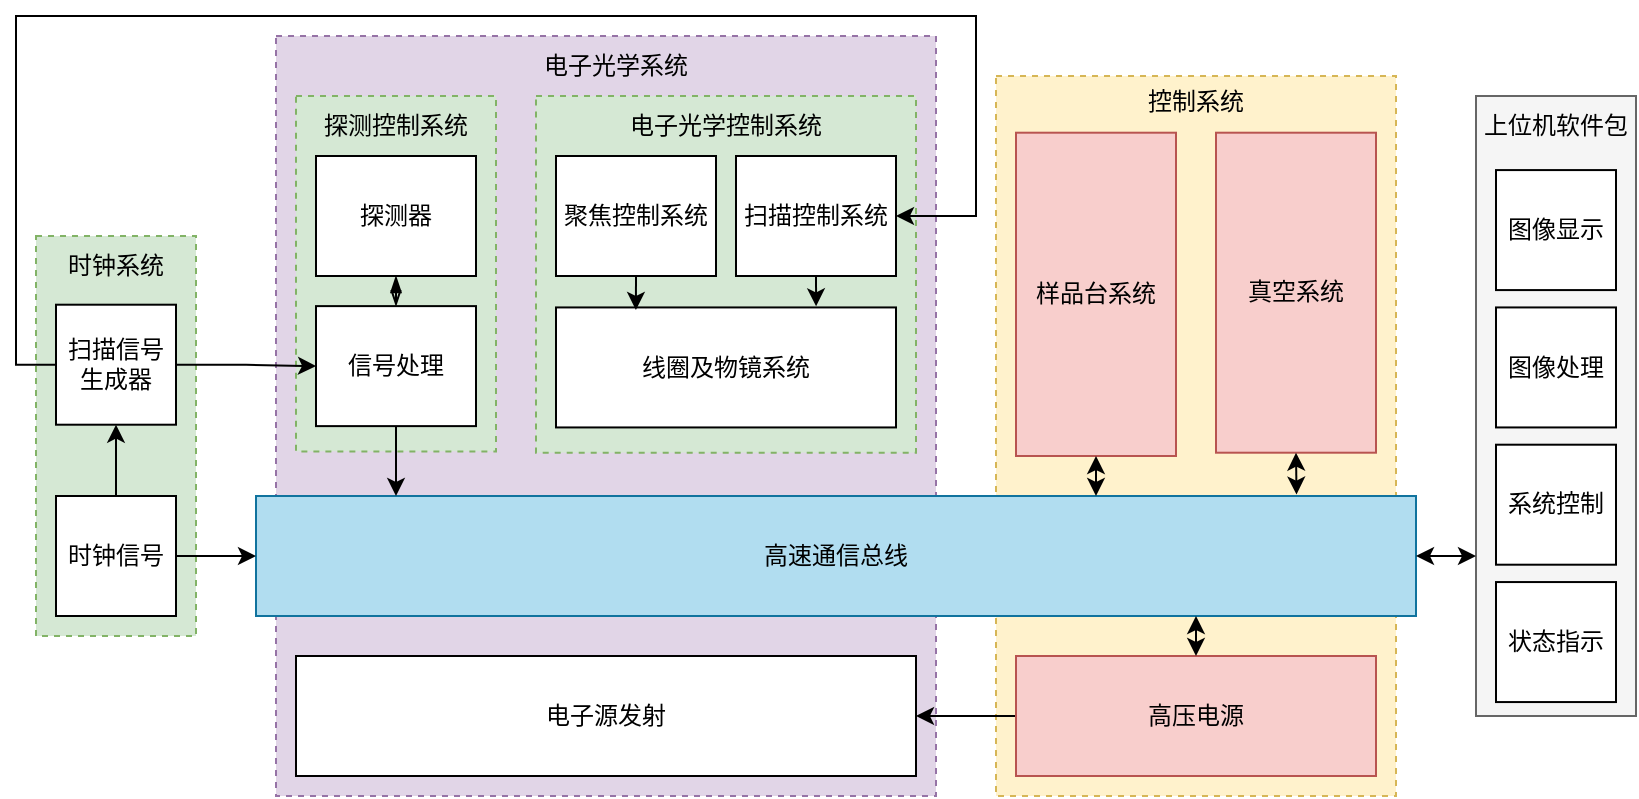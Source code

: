 <mxfile version="24.4.3" type="github" pages="7">
  <diagram name="第一张图" id="IMARKQ-kqPo8kbn4JqX1">
    <mxGraphModel dx="1511" dy="611" grid="1" gridSize="10" guides="1" tooltips="1" connect="1" arrows="1" fold="1" page="1" pageScale="1" pageWidth="827" pageHeight="1169" math="0" shadow="0">
      <root>
        <mxCell id="0" />
        <mxCell id="1" parent="0" />
        <mxCell id="uN1i-sD6NGoq5KTFaNO7-9" value="" style="rounded=0;whiteSpace=wrap;html=1;fillColor=#e1d5e7;strokeColor=#9673a6;dashed=1;" parent="1" vertex="1">
          <mxGeometry x="-430" y="280" width="330" height="380" as="geometry" />
        </mxCell>
        <mxCell id="RjzEn20Wd36m9YdLc0uV-67" value="" style="rounded=0;whiteSpace=wrap;html=1;dashed=1;fillColor=#d5e8d4;strokeColor=#82b366;" parent="1" vertex="1">
          <mxGeometry x="-300" y="310" width="190" height="178.35" as="geometry" />
        </mxCell>
        <mxCell id="RjzEn20Wd36m9YdLc0uV-6" value="" style="rounded=0;whiteSpace=wrap;html=1;dashed=1;fillColor=#fff2cc;strokeColor=#d6b656;" parent="1" vertex="1">
          <mxGeometry x="-70" y="300" width="200" height="360" as="geometry" />
        </mxCell>
        <mxCell id="RjzEn20Wd36m9YdLc0uV-21" value="" style="rounded=0;whiteSpace=wrap;html=1;fillColor=#d5e8d4;dashed=1;strokeColor=#82b366;" parent="1" vertex="1">
          <mxGeometry x="-420" y="310" width="100" height="177.69" as="geometry" />
        </mxCell>
        <mxCell id="RjzEn20Wd36m9YdLc0uV-23" value="" style="rounded=0;whiteSpace=wrap;html=1;fillColor=#d5e8d4;dashed=1;strokeColor=#82b366;" parent="1" vertex="1">
          <mxGeometry x="-550" y="380" width="80" height="200" as="geometry" />
        </mxCell>
        <mxCell id="RjzEn20Wd36m9YdLc0uV-1" value="高速通信总线" style="rounded=0;whiteSpace=wrap;html=1;fillColor=#b1ddf0;strokeColor=#10739e;" parent="1" vertex="1">
          <mxGeometry x="-440" y="510" width="580" height="60" as="geometry" />
        </mxCell>
        <mxCell id="RjzEn20Wd36m9YdLc0uV-2" value="扫描控制系统" style="rounded=0;whiteSpace=wrap;html=1;" parent="1" vertex="1">
          <mxGeometry x="-200" y="340.0" width="80" height="60" as="geometry" />
        </mxCell>
        <mxCell id="8zrP3D7rgNb-V4CvjI8S-4" style="edgeStyle=orthogonalEdgeStyle;rounded=0;orthogonalLoop=1;jettySize=auto;html=1;entryX=1;entryY=0.5;entryDx=0;entryDy=0;" parent="1" source="RjzEn20Wd36m9YdLc0uV-3" target="RjzEn20Wd36m9YdLc0uV-69" edge="1">
          <mxGeometry relative="1" as="geometry" />
        </mxCell>
        <mxCell id="RjzEn20Wd36m9YdLc0uV-3" value="高压电源" style="rounded=0;whiteSpace=wrap;html=1;fillColor=#f8cecc;strokeColor=#b85450;" parent="1" vertex="1">
          <mxGeometry x="-60" y="590" width="180" height="60" as="geometry" />
        </mxCell>
        <mxCell id="RjzEn20Wd36m9YdLc0uV-4" value="真空系统" style="rounded=0;whiteSpace=wrap;html=1;fillColor=#f8cecc;strokeColor=#b85450;" parent="1" vertex="1">
          <mxGeometry x="40" y="328.35" width="80" height="160" as="geometry" />
        </mxCell>
        <mxCell id="RjzEn20Wd36m9YdLc0uV-5" value="样品台系统&lt;br&gt;" style="rounded=0;whiteSpace=wrap;html=1;fillColor=#f8cecc;strokeColor=#b85450;" parent="1" vertex="1">
          <mxGeometry x="-60" y="328.35" width="80" height="161.65" as="geometry" />
        </mxCell>
        <mxCell id="RjzEn20Wd36m9YdLc0uV-7" value="控制系统" style="text;html=1;strokeColor=none;fillColor=none;align=center;verticalAlign=middle;whiteSpace=wrap;rounded=0;" parent="1" vertex="1">
          <mxGeometry y="298.35" width="60" height="30" as="geometry" />
        </mxCell>
        <mxCell id="RjzEn20Wd36m9YdLc0uV-65" style="edgeStyle=orthogonalEdgeStyle;rounded=0;orthogonalLoop=1;jettySize=auto;html=1;" parent="1" source="RjzEn20Wd36m9YdLc0uV-14" target="RjzEn20Wd36m9YdLc0uV-26" edge="1">
          <mxGeometry relative="1" as="geometry" />
        </mxCell>
        <mxCell id="Ap5xVP98aOu12WGi8HgZ-3" style="edgeStyle=orthogonalEdgeStyle;rounded=0;orthogonalLoop=1;jettySize=auto;html=1;" parent="1" source="RjzEn20Wd36m9YdLc0uV-14" target="RjzEn20Wd36m9YdLc0uV-1" edge="1">
          <mxGeometry relative="1" as="geometry" />
        </mxCell>
        <mxCell id="RjzEn20Wd36m9YdLc0uV-14" value="时钟信号" style="rounded=0;whiteSpace=wrap;html=1;" parent="1" vertex="1">
          <mxGeometry x="-540" y="510.0" width="60" height="60" as="geometry" />
        </mxCell>
        <mxCell id="RjzEn20Wd36m9YdLc0uV-22" value="探测控制系统" style="text;html=1;strokeColor=none;fillColor=none;align=center;verticalAlign=middle;whiteSpace=wrap;rounded=0;" parent="1" vertex="1">
          <mxGeometry x="-410" y="310" width="80" height="30" as="geometry" />
        </mxCell>
        <mxCell id="RjzEn20Wd36m9YdLc0uV-24" value="时钟系统" style="text;html=1;strokeColor=none;fillColor=none;align=center;verticalAlign=middle;whiteSpace=wrap;rounded=0;" parent="1" vertex="1">
          <mxGeometry x="-540" y="380" width="60" height="30" as="geometry" />
        </mxCell>
        <mxCell id="RjzEn20Wd36m9YdLc0uV-25" value="信号处理" style="rounded=0;whiteSpace=wrap;html=1;" parent="1" vertex="1">
          <mxGeometry x="-410" y="415.06" width="80" height="60" as="geometry" />
        </mxCell>
        <mxCell id="TmwbDvokrdBPYhIPLutv-1" style="edgeStyle=orthogonalEdgeStyle;rounded=0;orthogonalLoop=1;jettySize=auto;html=1;entryX=0;entryY=0.5;entryDx=0;entryDy=0;" parent="1" source="RjzEn20Wd36m9YdLc0uV-26" target="RjzEn20Wd36m9YdLc0uV-25" edge="1">
          <mxGeometry relative="1" as="geometry" />
        </mxCell>
        <mxCell id="6PcS4yo9D6x7rMoCbqdv-2" style="edgeStyle=orthogonalEdgeStyle;rounded=0;orthogonalLoop=1;jettySize=auto;html=1;entryX=1;entryY=0.5;entryDx=0;entryDy=0;" parent="1" source="RjzEn20Wd36m9YdLc0uV-26" target="RjzEn20Wd36m9YdLc0uV-2" edge="1">
          <mxGeometry relative="1" as="geometry">
            <mxPoint x="-80" y="370" as="targetPoint" />
            <Array as="points">
              <mxPoint x="-560" y="444" />
              <mxPoint x="-560" y="270" />
              <mxPoint x="-80" y="270" />
              <mxPoint x="-80" y="370" />
            </Array>
          </mxGeometry>
        </mxCell>
        <mxCell id="RjzEn20Wd36m9YdLc0uV-26" value="扫描信号生成器" style="rounded=0;whiteSpace=wrap;html=1;" parent="1" vertex="1">
          <mxGeometry x="-540" y="414.35" width="60" height="60" as="geometry" />
        </mxCell>
        <mxCell id="RjzEn20Wd36m9YdLc0uV-28" value="探测器" style="rounded=0;whiteSpace=wrap;html=1;" parent="1" vertex="1">
          <mxGeometry x="-410" y="340" width="80" height="60" as="geometry" />
        </mxCell>
        <mxCell id="RjzEn20Wd36m9YdLc0uV-39" value="" style="rounded=0;whiteSpace=wrap;html=1;fillColor=#f5f5f5;strokeColor=#666666;fontColor=#333333;" parent="1" vertex="1">
          <mxGeometry x="170" y="310" width="80" height="310" as="geometry" />
        </mxCell>
        <mxCell id="RjzEn20Wd36m9YdLc0uV-40" value="系统控制" style="rounded=0;whiteSpace=wrap;html=1;" parent="1" vertex="1">
          <mxGeometry x="180" y="484.35" width="60" height="60" as="geometry" />
        </mxCell>
        <mxCell id="RjzEn20Wd36m9YdLc0uV-41" value="图像显示" style="rounded=0;whiteSpace=wrap;html=1;" parent="1" vertex="1">
          <mxGeometry x="180" y="347.04" width="60" height="60" as="geometry" />
        </mxCell>
        <mxCell id="RjzEn20Wd36m9YdLc0uV-42" value="状态指示" style="rounded=0;whiteSpace=wrap;html=1;" parent="1" vertex="1">
          <mxGeometry x="180" y="553.03" width="60" height="60" as="geometry" />
        </mxCell>
        <mxCell id="RjzEn20Wd36m9YdLc0uV-43" value="图像处理" style="rounded=0;whiteSpace=wrap;html=1;" parent="1" vertex="1">
          <mxGeometry x="180" y="415.72" width="60" height="60" as="geometry" />
        </mxCell>
        <mxCell id="RjzEn20Wd36m9YdLc0uV-45" value="上位机软件包" style="text;html=1;strokeColor=none;fillColor=none;align=center;verticalAlign=middle;whiteSpace=wrap;rounded=0;" parent="1" vertex="1">
          <mxGeometry x="170" y="310.0" width="80" height="30" as="geometry" />
        </mxCell>
        <mxCell id="RjzEn20Wd36m9YdLc0uV-51" value="线圈及物镜系统" style="rounded=0;whiteSpace=wrap;html=1;" parent="1" vertex="1">
          <mxGeometry x="-290" y="415.72" width="170" height="60" as="geometry" />
        </mxCell>
        <mxCell id="RjzEn20Wd36m9YdLc0uV-52" value="聚焦控制系统" style="rounded=0;whiteSpace=wrap;html=1;" parent="1" vertex="1">
          <mxGeometry x="-290" y="340.0" width="80" height="60" as="geometry" />
        </mxCell>
        <mxCell id="RjzEn20Wd36m9YdLc0uV-68" value="电子光学控制系统" style="text;html=1;strokeColor=none;fillColor=none;align=center;verticalAlign=middle;whiteSpace=wrap;rounded=0;" parent="1" vertex="1">
          <mxGeometry x="-253.75" y="310" width="97.5" height="30" as="geometry" />
        </mxCell>
        <mxCell id="RjzEn20Wd36m9YdLc0uV-69" value="电子源发射" style="rounded=0;whiteSpace=wrap;html=1;" parent="1" vertex="1">
          <mxGeometry x="-420" y="590" width="310" height="60" as="geometry" />
        </mxCell>
        <mxCell id="uN1i-sD6NGoq5KTFaNO7-10" value="电子光学系统" style="text;html=1;strokeColor=none;fillColor=none;align=center;verticalAlign=middle;whiteSpace=wrap;rounded=0;" parent="1" vertex="1">
          <mxGeometry x="-320" y="280" width="120" height="30" as="geometry" />
        </mxCell>
        <mxCell id="8zrP3D7rgNb-V4CvjI8S-7" value="" style="endArrow=blockThin;startArrow=openThin;html=1;rounded=0;entryX=0.5;entryY=1;entryDx=0;entryDy=0;exitX=0.5;exitY=0;exitDx=0;exitDy=0;startFill=0;endFill=1;" parent="1" source="RjzEn20Wd36m9YdLc0uV-25" target="RjzEn20Wd36m9YdLc0uV-28" edge="1">
          <mxGeometry width="50" height="50" relative="1" as="geometry">
            <mxPoint x="-480" y="430" as="sourcePoint" />
            <mxPoint x="-430" y="380" as="targetPoint" />
          </mxGeometry>
        </mxCell>
        <mxCell id="kNiYHqkuzsQdWtQg3pGJ-1" value="" style="endArrow=classic;html=1;rounded=0;exitX=0.5;exitY=1;exitDx=0;exitDy=0;entryX=0.235;entryY=0.021;entryDx=0;entryDy=0;entryPerimeter=0;" parent="1" source="RjzEn20Wd36m9YdLc0uV-52" target="RjzEn20Wd36m9YdLc0uV-51" edge="1">
          <mxGeometry width="50" height="50" relative="1" as="geometry">
            <mxPoint x="-760" y="480" as="sourcePoint" />
            <mxPoint x="-250" y="410" as="targetPoint" />
          </mxGeometry>
        </mxCell>
        <mxCell id="kNiYHqkuzsQdWtQg3pGJ-2" value="" style="endArrow=classic;html=1;rounded=0;exitX=0.5;exitY=1;exitDx=0;exitDy=0;entryX=0.765;entryY=-0.009;entryDx=0;entryDy=0;entryPerimeter=0;" parent="1" source="RjzEn20Wd36m9YdLc0uV-2" target="RjzEn20Wd36m9YdLc0uV-51" edge="1">
          <mxGeometry width="50" height="50" relative="1" as="geometry">
            <mxPoint x="-610" y="400" as="sourcePoint" />
            <mxPoint x="-550" y="370" as="targetPoint" />
          </mxGeometry>
        </mxCell>
        <mxCell id="ChwKQ1TNuhnqV7uWs8Tb-1" value="" style="endArrow=classic;html=1;rounded=0;exitX=0.5;exitY=1;exitDx=0;exitDy=0;" parent="1" source="RjzEn20Wd36m9YdLc0uV-25" edge="1">
          <mxGeometry width="50" height="50" relative="1" as="geometry">
            <mxPoint x="-530" y="420" as="sourcePoint" />
            <mxPoint x="-370" y="510" as="targetPoint" />
          </mxGeometry>
        </mxCell>
        <mxCell id="AQie7JGic2YOUuDThPk_-1" value="" style="endArrow=classic;startArrow=classic;html=1;rounded=0;exitX=1;exitY=0.5;exitDx=0;exitDy=0;" parent="1" source="RjzEn20Wd36m9YdLc0uV-1" edge="1">
          <mxGeometry width="50" height="50" relative="1" as="geometry">
            <mxPoint x="130" y="490" as="sourcePoint" />
            <mxPoint x="170" y="540" as="targetPoint" />
          </mxGeometry>
        </mxCell>
        <mxCell id="8f5-UOWn53ecmIBwcrKl-1" value="" style="endArrow=classic;startArrow=classic;html=1;rounded=0;entryX=0.5;entryY=1;entryDx=0;entryDy=0;exitX=0.897;exitY=-0.012;exitDx=0;exitDy=0;exitPerimeter=0;" parent="1" source="RjzEn20Wd36m9YdLc0uV-1" target="RjzEn20Wd36m9YdLc0uV-4" edge="1">
          <mxGeometry width="50" height="50" relative="1" as="geometry">
            <mxPoint x="40" y="550" as="sourcePoint" />
            <mxPoint x="90" y="500" as="targetPoint" />
          </mxGeometry>
        </mxCell>
        <mxCell id="OVBYxgwGrF2XcM5pGmKD-1" value="" style="endArrow=classic;startArrow=classic;html=1;rounded=0;entryX=0.5;entryY=0;entryDx=0;entryDy=0;" parent="1" target="RjzEn20Wd36m9YdLc0uV-3" edge="1">
          <mxGeometry width="50" height="50" relative="1" as="geometry">
            <mxPoint x="30" y="570" as="sourcePoint" />
            <mxPoint x="20" y="600" as="targetPoint" />
          </mxGeometry>
        </mxCell>
        <mxCell id="QNGjNBJoTR9HGeE7OHwZ-1" value="" style="endArrow=classic;startArrow=classic;html=1;rounded=0;entryX=0.5;entryY=1;entryDx=0;entryDy=0;" parent="1" target="RjzEn20Wd36m9YdLc0uV-5" edge="1">
          <mxGeometry width="50" height="50" relative="1" as="geometry">
            <mxPoint x="-20" y="510" as="sourcePoint" />
            <mxPoint x="-10" y="500" as="targetPoint" />
          </mxGeometry>
        </mxCell>
      </root>
    </mxGraphModel>
  </diagram>
  <diagram id="fJ9N5UrmAKBYZuT-JlSz" name="第二张图">
    <mxGraphModel dx="2901" dy="750" grid="1" gridSize="10" guides="1" tooltips="1" connect="1" arrows="1" fold="1" page="1" pageScale="1" pageWidth="827" pageHeight="1169" math="0" shadow="0">
      <root>
        <mxCell id="0" />
        <mxCell id="1" parent="0" />
        <mxCell id="PyJPMPSDaEY4yBmMUNlM-2" value="" style="rounded=0;whiteSpace=wrap;html=1;fillColor=#fad9d5;strokeColor=#ae4132;dashed=1;" parent="1" vertex="1">
          <mxGeometry x="480" y="270" width="230" height="190" as="geometry" />
        </mxCell>
        <mxCell id="GcrCqXwpjjocN1Z9c7bF-2" value="" style="rounded=0;whiteSpace=wrap;html=1;dashed=1;fillColor=#d5e8d4;strokeColor=#82b366;" parent="1" vertex="1">
          <mxGeometry x="120" y="590" width="310" height="200" as="geometry" />
        </mxCell>
        <mxCell id="b8TJuR6QZRg3CGlIS3yy-1" value="" style="rounded=0;whiteSpace=wrap;html=1;fillColor=#fad9d5;strokeColor=#ae4132;dashed=1;" parent="1" vertex="1">
          <mxGeometry x="130" y="620" width="290" height="160" as="geometry" />
        </mxCell>
        <mxCell id="GcrCqXwpjjocN1Z9c7bF-1" value="" style="rounded=0;whiteSpace=wrap;html=1;dashed=1;fillColor=#d5e8d4;strokeColor=#82b366;" parent="1" vertex="1">
          <mxGeometry x="-450" y="270" width="300" height="190" as="geometry" />
        </mxCell>
        <mxCell id="GcrCqXwpjjocN1Z9c7bF-3" value="" style="rounded=0;whiteSpace=wrap;html=1;fillColor=#d5e8d4;dashed=1;strokeColor=#82b366;" parent="1" vertex="1">
          <mxGeometry x="-110" y="270" width="180" height="190" as="geometry" />
        </mxCell>
        <mxCell id="GcrCqXwpjjocN1Z9c7bF-4" value="" style="rounded=0;whiteSpace=wrap;html=1;fillColor=#d5e8d4;dashed=1;strokeColor=#82b366;" parent="1" vertex="1">
          <mxGeometry x="120" y="270" width="320" height="190" as="geometry" />
        </mxCell>
        <mxCell id="GcrCqXwpjjocN1Z9c7bF-5" style="edgeStyle=orthogonalEdgeStyle;rounded=0;orthogonalLoop=1;jettySize=auto;html=1;entryX=0.5;entryY=0;entryDx=0;entryDy=0;startArrow=classic;startFill=1;" parent="1" source="GcrCqXwpjjocN1Z9c7bF-6" target="GcrCqXwpjjocN1Z9c7bF-10" edge="1">
          <mxGeometry relative="1" as="geometry">
            <Array as="points">
              <mxPoint x="345" y="620" />
              <mxPoint x="345" y="620" />
            </Array>
          </mxGeometry>
        </mxCell>
        <mxCell id="GcrCqXwpjjocN1Z9c7bF-6" value="总线" style="rounded=0;whiteSpace=wrap;html=1;fillColor=#b1ddf0;strokeColor=#10739e;" parent="1" vertex="1">
          <mxGeometry x="-450" y="510" width="1210" height="60" as="geometry" />
        </mxCell>
        <mxCell id="GcrCqXwpjjocN1Z9c7bF-7" style="edgeStyle=orthogonalEdgeStyle;rounded=0;orthogonalLoop=1;jettySize=auto;html=1;entryX=0.456;entryY=0.97;entryDx=0;entryDy=0;entryPerimeter=0;startArrow=classic;startFill=1;endArrow=none;endFill=0;" parent="1" source="GcrCqXwpjjocN1Z9c7bF-8" target="GcrCqXwpjjocN1Z9c7bF-23" edge="1">
          <mxGeometry relative="1" as="geometry">
            <mxPoint x="200" y="490" as="targetPoint" />
            <Array as="points">
              <mxPoint x="-130" y="329" />
              <mxPoint x="-130" y="480" />
              <mxPoint x="198" y="480" />
            </Array>
          </mxGeometry>
        </mxCell>
        <mxCell id="GcrCqXwpjjocN1Z9c7bF-8" value="扫描控制系统" style="rounded=0;whiteSpace=wrap;html=1;" parent="1" vertex="1">
          <mxGeometry x="-280" y="298.68" width="120" height="60" as="geometry" />
        </mxCell>
        <mxCell id="GcrCqXwpjjocN1Z9c7bF-9" value="高压电源" style="rounded=0;whiteSpace=wrap;html=1;" parent="1" vertex="1">
          <mxGeometry x="143.5" y="650" width="120" height="110" as="geometry" />
        </mxCell>
        <mxCell id="GcrCqXwpjjocN1Z9c7bF-10" value="真空系统" style="rounded=0;whiteSpace=wrap;html=1;" parent="1" vertex="1">
          <mxGeometry x="285" y="650" width="120" height="110" as="geometry" />
        </mxCell>
        <mxCell id="GcrCqXwpjjocN1Z9c7bF-11" value="样品台系统&lt;br&gt;" style="rounded=0;whiteSpace=wrap;html=1;fillColor=#ffe6cc;strokeColor=#d79b00;" parent="1" vertex="1">
          <mxGeometry x="505" y="300" width="180" height="135" as="geometry" />
        </mxCell>
        <mxCell id="GcrCqXwpjjocN1Z9c7bF-12" value="控制模块" style="text;html=1;strokeColor=none;fillColor=none;align=center;verticalAlign=middle;whiteSpace=wrap;rounded=0;" parent="1" vertex="1">
          <mxGeometry x="120" y="590" width="60" height="30" as="geometry" />
        </mxCell>
        <mxCell id="GcrCqXwpjjocN1Z9c7bF-13" style="edgeStyle=orthogonalEdgeStyle;rounded=0;orthogonalLoop=1;jettySize=auto;html=1;" parent="1" source="GcrCqXwpjjocN1Z9c7bF-14" target="GcrCqXwpjjocN1Z9c7bF-23" edge="1">
          <mxGeometry relative="1" as="geometry" />
        </mxCell>
        <mxCell id="GcrCqXwpjjocN1Z9c7bF-14" value="信号 PLL" style="rounded=0;whiteSpace=wrap;html=1;" parent="1" vertex="1">
          <mxGeometry x="310" y="387.37" width="120" height="60" as="geometry" />
        </mxCell>
        <mxCell id="GcrCqXwpjjocN1Z9c7bF-15" style="edgeStyle=orthogonalEdgeStyle;rounded=0;orthogonalLoop=1;jettySize=auto;html=1;entryX=0.5;entryY=0;entryDx=0;entryDy=0;" parent="1" source="GcrCqXwpjjocN1Z9c7bF-16" target="GcrCqXwpjjocN1Z9c7bF-14" edge="1">
          <mxGeometry relative="1" as="geometry" />
        </mxCell>
        <mxCell id="GcrCqXwpjjocN1Z9c7bF-16" value="内部参考时钟" style="rounded=0;whiteSpace=wrap;html=1;" parent="1" vertex="1">
          <mxGeometry x="310" y="298.69" width="120" height="60" as="geometry" />
        </mxCell>
        <mxCell id="GcrCqXwpjjocN1Z9c7bF-17" style="edgeStyle=orthogonalEdgeStyle;rounded=0;orthogonalLoop=1;jettySize=auto;html=1;entryX=0.5;entryY=0;entryDx=0;entryDy=0;" parent="1" source="GcrCqXwpjjocN1Z9c7bF-18" target="GcrCqXwpjjocN1Z9c7bF-14" edge="1">
          <mxGeometry relative="1" as="geometry">
            <Array as="points">
              <mxPoint x="203" y="370" />
              <mxPoint x="370" y="370" />
            </Array>
          </mxGeometry>
        </mxCell>
        <mxCell id="GcrCqXwpjjocN1Z9c7bF-18" value="外部高精度时钟" style="rounded=0;whiteSpace=wrap;html=1;" parent="1" vertex="1">
          <mxGeometry x="143.5" y="298.69" width="120" height="60" as="geometry" />
        </mxCell>
        <mxCell id="GcrCqXwpjjocN1Z9c7bF-19" value="探测系统" style="text;html=1;strokeColor=none;fillColor=none;align=center;verticalAlign=middle;whiteSpace=wrap;rounded=0;" parent="1" vertex="1">
          <mxGeometry x="-50" y="268.68" width="60" height="30" as="geometry" />
        </mxCell>
        <mxCell id="GcrCqXwpjjocN1Z9c7bF-20" value="时钟系统" style="text;html=1;strokeColor=none;fillColor=none;align=center;verticalAlign=middle;whiteSpace=wrap;rounded=0;" parent="1" vertex="1">
          <mxGeometry x="250" y="268.69" width="60" height="30" as="geometry" />
        </mxCell>
        <mxCell id="GcrCqXwpjjocN1Z9c7bF-21" value="信号处理" style="rounded=0;whiteSpace=wrap;html=1;" parent="1" vertex="1">
          <mxGeometry x="-80" y="387.37" width="120" height="60" as="geometry" />
        </mxCell>
        <mxCell id="GcrCqXwpjjocN1Z9c7bF-22" style="edgeStyle=orthogonalEdgeStyle;rounded=0;orthogonalLoop=1;jettySize=auto;html=1;entryX=1;entryY=0.5;entryDx=0;entryDy=0;" parent="1" source="GcrCqXwpjjocN1Z9c7bF-23" target="GcrCqXwpjjocN1Z9c7bF-21" edge="1">
          <mxGeometry relative="1" as="geometry" />
        </mxCell>
        <mxCell id="GcrCqXwpjjocN1Z9c7bF-23" value="扫描信号生成器" style="rounded=0;whiteSpace=wrap;html=1;" parent="1" vertex="1">
          <mxGeometry x="143.5" y="387.37" width="120" height="60" as="geometry" />
        </mxCell>
        <mxCell id="GcrCqXwpjjocN1Z9c7bF-24" style="edgeStyle=orthogonalEdgeStyle;rounded=0;orthogonalLoop=1;jettySize=auto;html=1;entryX=0.5;entryY=0;entryDx=0;entryDy=0;" parent="1" source="GcrCqXwpjjocN1Z9c7bF-25" target="GcrCqXwpjjocN1Z9c7bF-21" edge="1">
          <mxGeometry relative="1" as="geometry" />
        </mxCell>
        <mxCell id="GcrCqXwpjjocN1Z9c7bF-25" value="探测器" style="rounded=0;whiteSpace=wrap;html=1;" parent="1" vertex="1">
          <mxGeometry x="-80" y="298.69" width="120" height="60" as="geometry" />
        </mxCell>
        <mxCell id="GcrCqXwpjjocN1Z9c7bF-26" value="" style="rounded=0;whiteSpace=wrap;html=1;fillColor=#fff2cc;strokeColor=#d6b656;" parent="1" vertex="1">
          <mxGeometry x="470" y="610" width="280" height="180" as="geometry" />
        </mxCell>
        <mxCell id="GcrCqXwpjjocN1Z9c7bF-27" value="系统控制" style="rounded=0;whiteSpace=wrap;html=1;" parent="1" vertex="1">
          <mxGeometry x="480" y="640" width="120" height="60" as="geometry" />
        </mxCell>
        <mxCell id="GcrCqXwpjjocN1Z9c7bF-28" value="图像显示" style="rounded=0;whiteSpace=wrap;html=1;" parent="1" vertex="1">
          <mxGeometry x="620" y="640" width="120" height="60" as="geometry" />
        </mxCell>
        <mxCell id="GcrCqXwpjjocN1Z9c7bF-29" value="状态指示" style="rounded=0;whiteSpace=wrap;html=1;" parent="1" vertex="1">
          <mxGeometry x="480" y="720" width="120" height="60" as="geometry" />
        </mxCell>
        <mxCell id="GcrCqXwpjjocN1Z9c7bF-30" value="图像处理" style="rounded=0;whiteSpace=wrap;html=1;" parent="1" vertex="1">
          <mxGeometry x="620" y="720" width="120" height="60" as="geometry" />
        </mxCell>
        <mxCell id="GcrCqXwpjjocN1Z9c7bF-31" value="上位机软件包" style="text;html=1;strokeColor=none;fillColor=none;align=center;verticalAlign=middle;whiteSpace=wrap;rounded=0;" parent="1" vertex="1">
          <mxGeometry x="470" y="610" width="80" height="30" as="geometry" />
        </mxCell>
        <mxCell id="GcrCqXwpjjocN1Z9c7bF-32" value="汇聚线圈及物镜系统" style="rounded=0;whiteSpace=wrap;html=1;" parent="1" vertex="1">
          <mxGeometry x="-440" y="387.37" width="280" height="60" as="geometry" />
        </mxCell>
        <mxCell id="GcrCqXwpjjocN1Z9c7bF-33" value="聚焦及形变控制系统" style="rounded=0;whiteSpace=wrap;html=1;" parent="1" vertex="1">
          <mxGeometry x="-440" y="298.68" width="120" height="60" as="geometry" />
        </mxCell>
        <mxCell id="GcrCqXwpjjocN1Z9c7bF-34" value="电子光学系统" style="text;html=1;strokeColor=none;fillColor=none;align=center;verticalAlign=middle;whiteSpace=wrap;rounded=0;" parent="1" vertex="1">
          <mxGeometry x="-337.5" y="270" width="75" height="30" as="geometry" />
        </mxCell>
        <mxCell id="GcrCqXwpjjocN1Z9c7bF-35" value="电子发射系统" style="rounded=0;whiteSpace=wrap;html=1;fillColor=#ffe6cc;strokeColor=#d79b00;" parent="1" vertex="1">
          <mxGeometry x="-440" y="610" width="360" height="180" as="geometry" />
        </mxCell>
        <mxCell id="GcrCqXwpjjocN1Z9c7bF-36" value="" style="endArrow=none;dashed=1;html=1;dashPattern=1 3;strokeWidth=2;rounded=0;" parent="1" edge="1">
          <mxGeometry width="50" height="50" relative="1" as="geometry">
            <mxPoint x="100" y="820" as="sourcePoint" />
            <mxPoint x="100" y="250" as="targetPoint" />
          </mxGeometry>
        </mxCell>
        <mxCell id="GcrCqXwpjjocN1Z9c7bF-37" style="edgeStyle=orthogonalEdgeStyle;rounded=0;orthogonalLoop=1;jettySize=auto;html=1;" parent="1" source="GcrCqXwpjjocN1Z9c7bF-9" target="GcrCqXwpjjocN1Z9c7bF-35" edge="1">
          <mxGeometry relative="1" as="geometry">
            <Array as="points">
              <mxPoint x="30" y="705" />
              <mxPoint x="30" y="705" />
            </Array>
          </mxGeometry>
        </mxCell>
        <mxCell id="GcrCqXwpjjocN1Z9c7bF-38" style="edgeStyle=orthogonalEdgeStyle;rounded=0;orthogonalLoop=1;jettySize=auto;html=1;entryX=0.788;entryY=0.03;entryDx=0;entryDy=0;entryPerimeter=0;" parent="1" source="GcrCqXwpjjocN1Z9c7bF-8" target="GcrCqXwpjjocN1Z9c7bF-32" edge="1">
          <mxGeometry relative="1" as="geometry" />
        </mxCell>
        <mxCell id="GcrCqXwpjjocN1Z9c7bF-39" style="edgeStyle=orthogonalEdgeStyle;rounded=0;orthogonalLoop=1;jettySize=auto;html=1;entryX=0.214;entryY=0.044;entryDx=0;entryDy=0;entryPerimeter=0;" parent="1" source="GcrCqXwpjjocN1Z9c7bF-33" target="GcrCqXwpjjocN1Z9c7bF-32" edge="1">
          <mxGeometry relative="1" as="geometry" />
        </mxCell>
        <mxCell id="GcrCqXwpjjocN1Z9c7bF-40" style="edgeStyle=orthogonalEdgeStyle;rounded=0;orthogonalLoop=1;jettySize=auto;html=1;entryX=0.876;entryY=1.008;entryDx=0;entryDy=0;entryPerimeter=0;startArrow=classic;startFill=1;" parent="1" source="GcrCqXwpjjocN1Z9c7bF-26" target="GcrCqXwpjjocN1Z9c7bF-6" edge="1">
          <mxGeometry relative="1" as="geometry" />
        </mxCell>
        <mxCell id="GcrCqXwpjjocN1Z9c7bF-41" style="edgeStyle=orthogonalEdgeStyle;rounded=0;orthogonalLoop=1;jettySize=auto;html=1;entryX=0.355;entryY=0;entryDx=0;entryDy=0;entryPerimeter=0;" parent="1" source="GcrCqXwpjjocN1Z9c7bF-21" target="GcrCqXwpjjocN1Z9c7bF-6" edge="1">
          <mxGeometry relative="1" as="geometry" />
        </mxCell>
        <mxCell id="GcrCqXwpjjocN1Z9c7bF-42" style="edgeStyle=orthogonalEdgeStyle;rounded=0;orthogonalLoop=1;jettySize=auto;html=1;entryX=0.54;entryY=1.022;entryDx=0;entryDy=0;entryPerimeter=0;startArrow=classic;startFill=1;" parent="1" source="GcrCqXwpjjocN1Z9c7bF-9" target="GcrCqXwpjjocN1Z9c7bF-6" edge="1">
          <mxGeometry relative="1" as="geometry" />
        </mxCell>
        <mxCell id="PyJPMPSDaEY4yBmMUNlM-1" value="关键器件" style="text;html=1;strokeColor=none;fillColor=none;align=center;verticalAlign=middle;whiteSpace=wrap;rounded=0;" parent="1" vertex="1">
          <mxGeometry x="130" y="620" width="60" height="30" as="geometry" />
        </mxCell>
        <mxCell id="PyJPMPSDaEY4yBmMUNlM-4" value="关键器件" style="text;html=1;strokeColor=none;fillColor=none;align=center;verticalAlign=middle;whiteSpace=wrap;rounded=0;" parent="1" vertex="1">
          <mxGeometry x="480" y="270" width="60" height="30" as="geometry" />
        </mxCell>
      </root>
    </mxGraphModel>
  </diagram>
  <diagram id="lVlR5X5CauejQ4ofKvHI" name="明慧图">
    <mxGraphModel dx="1487" dy="617" grid="1" gridSize="10" guides="1" tooltips="1" connect="1" arrows="1" fold="1" page="1" pageScale="1" pageWidth="827" pageHeight="1169" math="0" shadow="0">
      <root>
        <mxCell id="0" />
        <mxCell id="1" parent="0" />
        <mxCell id="2D5knTBh5pv5ekQd9jTb-1" value="" style="rounded=0;whiteSpace=wrap;html=1;fillColor=#e1d5e7;strokeColor=#9673a6;dashed=1;" vertex="1" parent="1">
          <mxGeometry x="-430" y="280" width="330" height="380" as="geometry" />
        </mxCell>
        <mxCell id="2D5knTBh5pv5ekQd9jTb-2" value="" style="rounded=0;whiteSpace=wrap;html=1;dashed=1;fillColor=#d5e8d4;strokeColor=#82b366;" vertex="1" parent="1">
          <mxGeometry x="-300" y="310" width="190" height="178.35" as="geometry" />
        </mxCell>
        <mxCell id="2D5knTBh5pv5ekQd9jTb-4" value="" style="rounded=0;whiteSpace=wrap;html=1;fillColor=#d5e8d4;dashed=1;strokeColor=#82b366;" vertex="1" parent="1">
          <mxGeometry x="-420" y="310" width="100" height="177.69" as="geometry" />
        </mxCell>
        <mxCell id="2D5knTBh5pv5ekQd9jTb-5" value="" style="rounded=0;whiteSpace=wrap;html=1;fillColor=#d5e8d4;dashed=1;strokeColor=#82b366;" vertex="1" parent="1">
          <mxGeometry x="-550" y="380" width="80" height="200" as="geometry" />
        </mxCell>
        <mxCell id="2D5knTBh5pv5ekQd9jTb-6" value="高速通信总线" style="rounded=0;whiteSpace=wrap;html=1;fillColor=#b1ddf0;strokeColor=#10739e;" vertex="1" parent="1">
          <mxGeometry x="-430" y="510" width="330" height="60" as="geometry" />
        </mxCell>
        <mxCell id="2D5knTBh5pv5ekQd9jTb-7" value="扫描控制系统" style="rounded=0;whiteSpace=wrap;html=1;" vertex="1" parent="1">
          <mxGeometry x="-200" y="340.0" width="80" height="60" as="geometry" />
        </mxCell>
        <mxCell id="2D5knTBh5pv5ekQd9jTb-13" style="edgeStyle=orthogonalEdgeStyle;rounded=0;orthogonalLoop=1;jettySize=auto;html=1;" edge="1" parent="1" source="2D5knTBh5pv5ekQd9jTb-15" target="2D5knTBh5pv5ekQd9jTb-21">
          <mxGeometry relative="1" as="geometry" />
        </mxCell>
        <mxCell id="2D5knTBh5pv5ekQd9jTb-15" value="时钟信号" style="rounded=0;whiteSpace=wrap;html=1;" vertex="1" parent="1">
          <mxGeometry x="-540" y="510.0" width="60" height="60" as="geometry" />
        </mxCell>
        <mxCell id="2D5knTBh5pv5ekQd9jTb-16" value="探测控制系统" style="text;html=1;strokeColor=none;fillColor=none;align=center;verticalAlign=middle;whiteSpace=wrap;rounded=0;" vertex="1" parent="1">
          <mxGeometry x="-410" y="310" width="80" height="30" as="geometry" />
        </mxCell>
        <mxCell id="2D5knTBh5pv5ekQd9jTb-17" value="时钟系统" style="text;html=1;strokeColor=none;fillColor=none;align=center;verticalAlign=middle;whiteSpace=wrap;rounded=0;" vertex="1" parent="1">
          <mxGeometry x="-540" y="380" width="60" height="30" as="geometry" />
        </mxCell>
        <mxCell id="2D5knTBh5pv5ekQd9jTb-18" value="信号处理" style="rounded=0;whiteSpace=wrap;html=1;" vertex="1" parent="1">
          <mxGeometry x="-410" y="415.06" width="80" height="60" as="geometry" />
        </mxCell>
        <mxCell id="2D5knTBh5pv5ekQd9jTb-21" value="扫描信号生成器" style="rounded=0;whiteSpace=wrap;html=1;" vertex="1" parent="1">
          <mxGeometry x="-540" y="414.35" width="60" height="60" as="geometry" />
        </mxCell>
        <mxCell id="2D5knTBh5pv5ekQd9jTb-22" value="探测器" style="rounded=0;whiteSpace=wrap;html=1;" vertex="1" parent="1">
          <mxGeometry x="-410" y="340" width="80" height="60" as="geometry" />
        </mxCell>
        <mxCell id="2D5knTBh5pv5ekQd9jTb-29" value="线圈及物镜系统" style="rounded=0;whiteSpace=wrap;html=1;" vertex="1" parent="1">
          <mxGeometry x="-290" y="415.72" width="170" height="60" as="geometry" />
        </mxCell>
        <mxCell id="2D5knTBh5pv5ekQd9jTb-30" value="聚焦控制系统" style="rounded=0;whiteSpace=wrap;html=1;" vertex="1" parent="1">
          <mxGeometry x="-290" y="340.0" width="80" height="60" as="geometry" />
        </mxCell>
        <mxCell id="2D5knTBh5pv5ekQd9jTb-31" value="电子光学控制系统" style="text;html=1;strokeColor=none;fillColor=none;align=center;verticalAlign=middle;whiteSpace=wrap;rounded=0;" vertex="1" parent="1">
          <mxGeometry x="-253.75" y="310" width="97.5" height="30" as="geometry" />
        </mxCell>
        <mxCell id="2D5knTBh5pv5ekQd9jTb-32" value="电子源发射" style="rounded=0;whiteSpace=wrap;html=1;" vertex="1" parent="1">
          <mxGeometry x="-420" y="590" width="310" height="60" as="geometry" />
        </mxCell>
        <mxCell id="2D5knTBh5pv5ekQd9jTb-33" value="电子光学系统" style="text;html=1;strokeColor=none;fillColor=none;align=center;verticalAlign=middle;whiteSpace=wrap;rounded=0;" vertex="1" parent="1">
          <mxGeometry x="-320" y="280" width="120" height="30" as="geometry" />
        </mxCell>
        <mxCell id="2D5knTBh5pv5ekQd9jTb-34" value="" style="endArrow=blockThin;startArrow=openThin;html=1;rounded=0;entryX=0.5;entryY=1;entryDx=0;entryDy=0;exitX=0.5;exitY=0;exitDx=0;exitDy=0;startFill=0;endFill=1;" edge="1" parent="1" source="2D5knTBh5pv5ekQd9jTb-18" target="2D5knTBh5pv5ekQd9jTb-22">
          <mxGeometry width="50" height="50" relative="1" as="geometry">
            <mxPoint x="-480" y="430" as="sourcePoint" />
            <mxPoint x="-430" y="380" as="targetPoint" />
          </mxGeometry>
        </mxCell>
        <mxCell id="2D5knTBh5pv5ekQd9jTb-35" value="" style="endArrow=classic;html=1;rounded=0;exitX=0.5;exitY=1;exitDx=0;exitDy=0;entryX=0.235;entryY=0.021;entryDx=0;entryDy=0;entryPerimeter=0;" edge="1" parent="1" source="2D5knTBh5pv5ekQd9jTb-30" target="2D5knTBh5pv5ekQd9jTb-29">
          <mxGeometry width="50" height="50" relative="1" as="geometry">
            <mxPoint x="-760" y="480" as="sourcePoint" />
            <mxPoint x="-250" y="410" as="targetPoint" />
          </mxGeometry>
        </mxCell>
        <mxCell id="2D5knTBh5pv5ekQd9jTb-36" value="" style="endArrow=classic;html=1;rounded=0;exitX=0.5;exitY=1;exitDx=0;exitDy=0;entryX=0.765;entryY=-0.009;entryDx=0;entryDy=0;entryPerimeter=0;" edge="1" parent="1" source="2D5knTBh5pv5ekQd9jTb-7" target="2D5knTBh5pv5ekQd9jTb-29">
          <mxGeometry width="50" height="50" relative="1" as="geometry">
            <mxPoint x="-610" y="400" as="sourcePoint" />
            <mxPoint x="-550" y="370" as="targetPoint" />
          </mxGeometry>
        </mxCell>
        <mxCell id="2D5knTBh5pv5ekQd9jTb-37" value="" style="endArrow=classic;html=1;rounded=0;exitX=0.5;exitY=1;exitDx=0;exitDy=0;" edge="1" parent="1" source="2D5knTBh5pv5ekQd9jTb-18">
          <mxGeometry width="50" height="50" relative="1" as="geometry">
            <mxPoint x="-530" y="420" as="sourcePoint" />
            <mxPoint x="-370" y="510" as="targetPoint" />
          </mxGeometry>
        </mxCell>
      </root>
    </mxGraphModel>
  </diagram>
  <diagram id="w4oGbcvEW-7-yHXq0ty2" name="Qt Redux">
    <mxGraphModel dx="995" dy="611" grid="1" gridSize="10" guides="1" tooltips="1" connect="1" arrows="1" fold="1" page="1" pageScale="1" pageWidth="827" pageHeight="1169" math="0" shadow="0">
      <root>
        <mxCell id="0" />
        <mxCell id="1" parent="0" />
        <mxCell id="a_2NaQW0rvrluMLUrRC9-8" style="edgeStyle=orthogonalEdgeStyle;rounded=0;orthogonalLoop=1;jettySize=auto;html=1;entryX=1;entryY=0.5;entryDx=0;entryDy=0;" parent="1" source="a_2NaQW0rvrluMLUrRC9-1" target="a_2NaQW0rvrluMLUrRC9-4" edge="1">
          <mxGeometry relative="1" as="geometry" />
        </mxCell>
        <mxCell id="a_2NaQW0rvrluMLUrRC9-33" style="edgeStyle=orthogonalEdgeStyle;rounded=0;orthogonalLoop=1;jettySize=auto;html=1;entryX=0;entryY=0.5;entryDx=0;entryDy=0;" parent="1" source="a_2NaQW0rvrluMLUrRC9-1" target="a_2NaQW0rvrluMLUrRC9-3" edge="1">
          <mxGeometry relative="1" as="geometry">
            <Array as="points">
              <mxPoint x="640" y="390" />
              <mxPoint x="350" y="390" />
              <mxPoint x="350" y="70" />
            </Array>
          </mxGeometry>
        </mxCell>
        <mxCell id="a_2NaQW0rvrluMLUrRC9-1" value="Reducer" style="rounded=0;whiteSpace=wrap;html=1;" parent="1" vertex="1">
          <mxGeometry x="580" y="290" width="120" height="60" as="geometry" />
        </mxCell>
        <mxCell id="a_2NaQW0rvrluMLUrRC9-7" style="edgeStyle=orthogonalEdgeStyle;rounded=0;orthogonalLoop=1;jettySize=auto;html=1;entryX=0.5;entryY=0;entryDx=0;entryDy=0;" parent="1" source="a_2NaQW0rvrluMLUrRC9-2" target="a_2NaQW0rvrluMLUrRC9-9" edge="1">
          <mxGeometry relative="1" as="geometry" />
        </mxCell>
        <mxCell id="a_2NaQW0rvrluMLUrRC9-2" value="Store" style="rounded=0;whiteSpace=wrap;html=1;" parent="1" vertex="1">
          <mxGeometry x="580" y="40" width="120" height="60" as="geometry" />
        </mxCell>
        <mxCell id="a_2NaQW0rvrluMLUrRC9-6" style="edgeStyle=orthogonalEdgeStyle;rounded=0;orthogonalLoop=1;jettySize=auto;html=1;entryX=0;entryY=0.5;entryDx=0;entryDy=0;" parent="1" source="a_2NaQW0rvrluMLUrRC9-3" target="a_2NaQW0rvrluMLUrRC9-2" edge="1">
          <mxGeometry relative="1" as="geometry" />
        </mxCell>
        <mxCell id="a_2NaQW0rvrluMLUrRC9-3" value="ActionCreator" style="rounded=0;whiteSpace=wrap;html=1;" parent="1" vertex="1">
          <mxGeometry x="370" y="40" width="120" height="60" as="geometry" />
        </mxCell>
        <mxCell id="a_2NaQW0rvrluMLUrRC9-5" style="edgeStyle=orthogonalEdgeStyle;rounded=0;orthogonalLoop=1;jettySize=auto;html=1;entryX=0.5;entryY=1;entryDx=0;entryDy=0;" parent="1" source="a_2NaQW0rvrluMLUrRC9-4" target="a_2NaQW0rvrluMLUrRC9-3" edge="1">
          <mxGeometry relative="1" as="geometry" />
        </mxCell>
        <mxCell id="a_2NaQW0rvrluMLUrRC9-4" value="UI" style="rounded=0;whiteSpace=wrap;html=1;" parent="1" vertex="1">
          <mxGeometry x="370" y="290" width="120" height="60" as="geometry" />
        </mxCell>
        <mxCell id="a_2NaQW0rvrluMLUrRC9-10" style="edgeStyle=orthogonalEdgeStyle;rounded=0;orthogonalLoop=1;jettySize=auto;html=1;entryX=0.5;entryY=0;entryDx=0;entryDy=0;" parent="1" source="a_2NaQW0rvrluMLUrRC9-9" target="a_2NaQW0rvrluMLUrRC9-1" edge="1">
          <mxGeometry relative="1" as="geometry" />
        </mxCell>
        <mxCell id="a_2NaQW0rvrluMLUrRC9-14" style="edgeStyle=orthogonalEdgeStyle;rounded=0;orthogonalLoop=1;jettySize=auto;html=1;entryX=0;entryY=0.5;entryDx=0;entryDy=0;" parent="1" source="a_2NaQW0rvrluMLUrRC9-9" target="a_2NaQW0rvrluMLUrRC9-13" edge="1">
          <mxGeometry relative="1" as="geometry" />
        </mxCell>
        <mxCell id="a_2NaQW0rvrluMLUrRC9-15" style="edgeStyle=orthogonalEdgeStyle;rounded=0;orthogonalLoop=1;jettySize=auto;html=1;entryX=0;entryY=0.5;entryDx=0;entryDy=0;" parent="1" source="a_2NaQW0rvrluMLUrRC9-9" target="a_2NaQW0rvrluMLUrRC9-11" edge="1">
          <mxGeometry relative="1" as="geometry" />
        </mxCell>
        <mxCell id="a_2NaQW0rvrluMLUrRC9-16" style="edgeStyle=orthogonalEdgeStyle;rounded=0;orthogonalLoop=1;jettySize=auto;html=1;entryX=0;entryY=0.5;entryDx=0;entryDy=0;" parent="1" source="a_2NaQW0rvrluMLUrRC9-9" target="a_2NaQW0rvrluMLUrRC9-12" edge="1">
          <mxGeometry relative="1" as="geometry" />
        </mxCell>
        <mxCell id="a_2NaQW0rvrluMLUrRC9-22" style="edgeStyle=orthogonalEdgeStyle;rounded=0;orthogonalLoop=1;jettySize=auto;html=1;entryX=0;entryY=0.5;entryDx=0;entryDy=0;" parent="1" source="a_2NaQW0rvrluMLUrRC9-9" target="a_2NaQW0rvrluMLUrRC9-20" edge="1">
          <mxGeometry relative="1" as="geometry" />
        </mxCell>
        <mxCell id="a_2NaQW0rvrluMLUrRC9-9" value="Middleware" style="rounded=0;whiteSpace=wrap;html=1;" parent="1" vertex="1">
          <mxGeometry x="580" y="170" width="120" height="60" as="geometry" />
        </mxCell>
        <mxCell id="a_2NaQW0rvrluMLUrRC9-29" style="edgeStyle=orthogonalEdgeStyle;rounded=0;orthogonalLoop=1;jettySize=auto;html=1;entryX=0.5;entryY=0;entryDx=0;entryDy=0;exitX=1;exitY=0.5;exitDx=0;exitDy=0;" parent="1" source="a_2NaQW0rvrluMLUrRC9-11" target="a_2NaQW0rvrluMLUrRC9-3" edge="1">
          <mxGeometry relative="1" as="geometry">
            <Array as="points">
              <mxPoint x="940" y="150" />
              <mxPoint x="940" y="20" />
              <mxPoint x="430" y="20" />
            </Array>
          </mxGeometry>
        </mxCell>
        <mxCell id="a_2NaQW0rvrluMLUrRC9-11" value="Network" style="rounded=0;whiteSpace=wrap;html=1;" parent="1" vertex="1">
          <mxGeometry x="780" y="120" width="120" height="60" as="geometry" />
        </mxCell>
        <mxCell id="a_2NaQW0rvrluMLUrRC9-32" style="edgeStyle=orthogonalEdgeStyle;rounded=0;orthogonalLoop=1;jettySize=auto;html=1;entryX=0.5;entryY=0;entryDx=0;entryDy=0;" parent="1" source="a_2NaQW0rvrluMLUrRC9-12" target="a_2NaQW0rvrluMLUrRC9-3" edge="1">
          <mxGeometry relative="1" as="geometry">
            <Array as="points">
              <mxPoint x="940" y="320" />
              <mxPoint x="940" y="20" />
              <mxPoint x="430" y="20" />
            </Array>
          </mxGeometry>
        </mxCell>
        <mxCell id="a_2NaQW0rvrluMLUrRC9-12" value="File" style="whiteSpace=wrap;html=1;" parent="1" vertex="1">
          <mxGeometry x="780" y="290" width="120" height="60" as="geometry" />
        </mxCell>
        <mxCell id="a_2NaQW0rvrluMLUrRC9-28" style="edgeStyle=orthogonalEdgeStyle;rounded=0;orthogonalLoop=1;jettySize=auto;html=1;entryX=0.5;entryY=0;entryDx=0;entryDy=0;" parent="1" source="a_2NaQW0rvrluMLUrRC9-13" target="a_2NaQW0rvrluMLUrRC9-3" edge="1">
          <mxGeometry relative="1" as="geometry">
            <Array as="points">
              <mxPoint x="940" y="80" />
              <mxPoint x="940" y="20" />
              <mxPoint x="430" y="20" />
            </Array>
          </mxGeometry>
        </mxCell>
        <mxCell id="a_2NaQW0rvrluMLUrRC9-13" value="Logger" style="whiteSpace=wrap;html=1;" parent="1" vertex="1">
          <mxGeometry x="780" y="50" width="120" height="60" as="geometry" />
        </mxCell>
        <mxCell id="a_2NaQW0rvrluMLUrRC9-30" style="edgeStyle=orthogonalEdgeStyle;rounded=0;orthogonalLoop=1;jettySize=auto;html=1;entryX=0.5;entryY=0;entryDx=0;entryDy=0;" parent="1" source="a_2NaQW0rvrluMLUrRC9-20" target="a_2NaQW0rvrluMLUrRC9-3" edge="1">
          <mxGeometry relative="1" as="geometry">
            <Array as="points">
              <mxPoint x="940" y="230" />
              <mxPoint x="940" y="20" />
              <mxPoint x="430" y="20" />
            </Array>
          </mxGeometry>
        </mxCell>
        <mxCell id="a_2NaQW0rvrluMLUrRC9-20" value="SEM" style="whiteSpace=wrap;html=1;" parent="1" vertex="1">
          <mxGeometry x="780" y="200" width="120" height="60" as="geometry" />
        </mxCell>
      </root>
    </mxGraphModel>
  </diagram>
  <diagram id="XOKPiwBBfCbZLgCnPg1l" name="Qt Flux">
    <mxGraphModel dx="2163" dy="1522" grid="1" gridSize="10" guides="1" tooltips="1" connect="1" arrows="1" fold="1" page="1" pageScale="1" pageWidth="827" pageHeight="1169" math="0" shadow="0">
      <root>
        <mxCell id="0" />
        <mxCell id="1" parent="0" />
        <mxCell id="RvDk7kxvVNTxbP0nO6yj-39" value="" style="rounded=0;whiteSpace=wrap;html=1;" vertex="1" parent="1">
          <mxGeometry x="-85" y="-860" width="730" height="220" as="geometry" />
        </mxCell>
        <mxCell id="j5rD5GrgwhjxSMOSoBjR-22" value="" style="rounded=1;whiteSpace=wrap;html=1;" parent="1" vertex="1">
          <mxGeometry x="405" y="-810" width="200" height="120" as="geometry" />
        </mxCell>
        <mxCell id="j5rD5GrgwhjxSMOSoBjR-21" value="" style="rounded=1;whiteSpace=wrap;html=1;" parent="1" vertex="1">
          <mxGeometry x="189" y="-810" width="200" height="120" as="geometry" />
        </mxCell>
        <mxCell id="j5rD5GrgwhjxSMOSoBjR-17" value="" style="rounded=1;whiteSpace=wrap;html=1;" parent="1" vertex="1">
          <mxGeometry x="-25" y="-810" width="200" height="120" as="geometry" />
        </mxCell>
        <mxCell id="j5rD5GrgwhjxSMOSoBjR-3" value="" style="rounded=0;whiteSpace=wrap;html=1;" parent="1" vertex="1">
          <mxGeometry x="-25" y="-520" width="600" height="110" as="geometry" />
        </mxCell>
        <mxCell id="GYEguwYPvSYslIDqDr7S-7" style="edgeStyle=orthogonalEdgeStyle;rounded=0;orthogonalLoop=1;jettySize=auto;html=1;entryX=0.5;entryY=1;entryDx=0;entryDy=0;" parent="1" source="GYEguwYPvSYslIDqDr7S-1" target="GYEguwYPvSYslIDqDr7S-4" edge="1">
          <mxGeometry relative="1" as="geometry" />
        </mxCell>
        <mxCell id="zG5JtXrP6daP82T6Y1cI-2" style="edgeStyle=orthogonalEdgeStyle;rounded=0;orthogonalLoop=1;jettySize=auto;html=1;entryX=1;entryY=0.5;entryDx=0;entryDy=0;fontSize=12;startSize=8;endSize=8;exitX=0;exitY=0.5;exitDx=0;exitDy=0;" edge="1" parent="1" source="GYEguwYPvSYslIDqDr7S-1" target="zG5JtXrP6daP82T6Y1cI-1">
          <mxGeometry relative="1" as="geometry" />
        </mxCell>
        <mxCell id="GYEguwYPvSYslIDqDr7S-1" value="UI" style="rounded=0;whiteSpace=wrap;html=1;" parent="1" vertex="1">
          <mxGeometry x="230" y="440" width="120" height="60" as="geometry" />
        </mxCell>
        <mxCell id="GYEguwYPvSYslIDqDr7S-11" style="edgeStyle=orthogonalEdgeStyle;rounded=0;orthogonalLoop=1;jettySize=auto;html=1;" parent="1" source="GYEguwYPvSYslIDqDr7S-2" target="GYEguwYPvSYslIDqDr7S-1" edge="1">
          <mxGeometry relative="1" as="geometry" />
        </mxCell>
        <mxCell id="RvDk7kxvVNTxbP0nO6yj-6" style="edgeStyle=orthogonalEdgeStyle;rounded=0;orthogonalLoop=1;jettySize=auto;html=1;entryX=0.5;entryY=0;entryDx=0;entryDy=0;fontSize=12;startSize=8;endSize=8;" edge="1" parent="1" source="GYEguwYPvSYslIDqDr7S-2" target="GYEguwYPvSYslIDqDr7S-40">
          <mxGeometry relative="1" as="geometry">
            <Array as="points">
              <mxPoint x="570" y="570" />
              <mxPoint x="540" y="570" />
            </Array>
          </mxGeometry>
        </mxCell>
        <mxCell id="RvDk7kxvVNTxbP0nO6yj-8" style="edgeStyle=orthogonalEdgeStyle;rounded=0;orthogonalLoop=1;jettySize=auto;html=1;entryX=0.5;entryY=0;entryDx=0;entryDy=0;fontSize=12;startSize=8;endSize=8;" edge="1" parent="1" source="GYEguwYPvSYslIDqDr7S-2" target="8n7ABrrMrkIGJrQDUQJS-1">
          <mxGeometry relative="1" as="geometry">
            <Array as="points">
              <mxPoint x="570" y="570" />
              <mxPoint x="380" y="570" />
            </Array>
          </mxGeometry>
        </mxCell>
        <mxCell id="RvDk7kxvVNTxbP0nO6yj-9" style="edgeStyle=orthogonalEdgeStyle;rounded=0;orthogonalLoop=1;jettySize=auto;html=1;entryX=0.5;entryY=0;entryDx=0;entryDy=0;fontSize=12;startSize=8;endSize=8;" edge="1" parent="1" source="GYEguwYPvSYslIDqDr7S-2" target="RvDk7kxvVNTxbP0nO6yj-3">
          <mxGeometry relative="1" as="geometry">
            <Array as="points">
              <mxPoint x="570" y="570" />
              <mxPoint x="220" y="570" />
            </Array>
          </mxGeometry>
        </mxCell>
        <mxCell id="RvDk7kxvVNTxbP0nO6yj-22" style="edgeStyle=orthogonalEdgeStyle;rounded=0;orthogonalLoop=1;jettySize=auto;html=1;entryX=0.5;entryY=0;entryDx=0;entryDy=0;fontSize=12;startSize=8;endSize=8;" edge="1" parent="1" source="GYEguwYPvSYslIDqDr7S-2" target="RvDk7kxvVNTxbP0nO6yj-4">
          <mxGeometry relative="1" as="geometry">
            <Array as="points">
              <mxPoint x="570" y="570" />
              <mxPoint x="700" y="570" />
            </Array>
          </mxGeometry>
        </mxCell>
        <mxCell id="RvDk7kxvVNTxbP0nO6yj-25" style="edgeStyle=orthogonalEdgeStyle;rounded=0;orthogonalLoop=1;jettySize=auto;html=1;entryX=0.5;entryY=0;entryDx=0;entryDy=0;fontSize=12;startSize=8;endSize=8;" edge="1" parent="1" source="GYEguwYPvSYslIDqDr7S-2" target="RvDk7kxvVNTxbP0nO6yj-1">
          <mxGeometry relative="1" as="geometry">
            <Array as="points">
              <mxPoint x="570" y="570" />
              <mxPoint x="860" y="570" />
            </Array>
          </mxGeometry>
        </mxCell>
        <mxCell id="RvDk7kxvVNTxbP0nO6yj-30" style="edgeStyle=orthogonalEdgeStyle;rounded=0;orthogonalLoop=1;jettySize=auto;html=1;entryX=0.5;entryY=0;entryDx=0;entryDy=0;fontSize=12;startSize=8;endSize=8;" edge="1" parent="1" source="GYEguwYPvSYslIDqDr7S-2" target="RvDk7kxvVNTxbP0nO6yj-29">
          <mxGeometry relative="1" as="geometry">
            <Array as="points">
              <mxPoint x="570" y="570" />
              <mxPoint x="1020" y="570" />
            </Array>
          </mxGeometry>
        </mxCell>
        <mxCell id="GYEguwYPvSYslIDqDr7S-2" value="Store" style="rounded=0;whiteSpace=wrap;html=1;" parent="1" vertex="1">
          <mxGeometry x="510" y="440" width="120" height="60" as="geometry" />
        </mxCell>
        <mxCell id="GYEguwYPvSYslIDqDr7S-8" style="edgeStyle=orthogonalEdgeStyle;rounded=0;orthogonalLoop=1;jettySize=auto;html=1;entryX=0;entryY=0.5;entryDx=0;entryDy=0;" parent="1" source="GYEguwYPvSYslIDqDr7S-4" target="GYEguwYPvSYslIDqDr7S-5" edge="1">
          <mxGeometry relative="1" as="geometry" />
        </mxCell>
        <mxCell id="VehXQYGklDtu_jekRz0e-5" style="edgeStyle=orthogonalEdgeStyle;rounded=0;orthogonalLoop=1;jettySize=auto;html=1;entryX=0.5;entryY=1;entryDx=0;entryDy=0;" parent="1" source="GYEguwYPvSYslIDqDr7S-4" target="GYEguwYPvSYslIDqDr7S-25" edge="1">
          <mxGeometry relative="1" as="geometry">
            <Array as="points">
              <mxPoint x="290" y="60" />
              <mxPoint x="80" y="60" />
            </Array>
          </mxGeometry>
        </mxCell>
        <mxCell id="j5rD5GrgwhjxSMOSoBjR-6" style="edgeStyle=orthogonalEdgeStyle;rounded=0;orthogonalLoop=1;jettySize=auto;html=1;entryX=0.5;entryY=1;entryDx=0;entryDy=0;" parent="1" source="GYEguwYPvSYslIDqDr7S-4" target="j5rD5GrgwhjxSMOSoBjR-4" edge="1">
          <mxGeometry relative="1" as="geometry">
            <Array as="points">
              <mxPoint x="290" y="60" />
              <mxPoint x="500" y="60" />
            </Array>
          </mxGeometry>
        </mxCell>
        <mxCell id="RvDk7kxvVNTxbP0nO6yj-34" style="edgeStyle=orthogonalEdgeStyle;rounded=0;orthogonalLoop=1;jettySize=auto;html=1;entryX=0.5;entryY=1;entryDx=0;entryDy=0;fontSize=12;startSize=8;endSize=8;" edge="1" parent="1" source="GYEguwYPvSYslIDqDr7S-4" target="RvDk7kxvVNTxbP0nO6yj-33">
          <mxGeometry relative="1" as="geometry">
            <Array as="points">
              <mxPoint x="290" y="60" />
              <mxPoint x="-170" y="60" />
            </Array>
          </mxGeometry>
        </mxCell>
        <mxCell id="zG5JtXrP6daP82T6Y1cI-21" style="edgeStyle=none;curved=1;rounded=0;orthogonalLoop=1;jettySize=auto;html=1;fontSize=12;startSize=8;endSize=8;" edge="1" parent="1" source="GYEguwYPvSYslIDqDr7S-4" target="GYEguwYPvSYslIDqDr7S-24">
          <mxGeometry relative="1" as="geometry" />
        </mxCell>
        <mxCell id="GYEguwYPvSYslIDqDr7S-4" value="ActionCreator" style="rounded=0;whiteSpace=wrap;html=1;" parent="1" vertex="1">
          <mxGeometry x="230" y="120" width="120" height="60" as="geometry" />
        </mxCell>
        <mxCell id="GYEguwYPvSYslIDqDr7S-9" style="edgeStyle=orthogonalEdgeStyle;rounded=0;orthogonalLoop=1;jettySize=auto;html=1;entryX=0.5;entryY=0;entryDx=0;entryDy=0;" parent="1" source="GYEguwYPvSYslIDqDr7S-5" target="GYEguwYPvSYslIDqDr7S-6" edge="1">
          <mxGeometry relative="1" as="geometry" />
        </mxCell>
        <mxCell id="VehXQYGklDtu_jekRz0e-2" style="edgeStyle=orthogonalEdgeStyle;rounded=0;orthogonalLoop=1;jettySize=auto;html=1;entryX=0;entryY=0.5;entryDx=0;entryDy=0;" parent="1" source="GYEguwYPvSYslIDqDr7S-5" target="VehXQYGklDtu_jekRz0e-1" edge="1">
          <mxGeometry relative="1" as="geometry" />
        </mxCell>
        <mxCell id="GYEguwYPvSYslIDqDr7S-5" value="Middleware" style="rounded=0;whiteSpace=wrap;html=1;" parent="1" vertex="1">
          <mxGeometry x="510" y="120" width="120" height="60" as="geometry" />
        </mxCell>
        <mxCell id="GYEguwYPvSYslIDqDr7S-10" style="edgeStyle=orthogonalEdgeStyle;rounded=0;orthogonalLoop=1;jettySize=auto;html=1;entryX=0.5;entryY=0;entryDx=0;entryDy=0;" parent="1" source="GYEguwYPvSYslIDqDr7S-6" target="GYEguwYPvSYslIDqDr7S-2" edge="1">
          <mxGeometry relative="1" as="geometry" />
        </mxCell>
        <mxCell id="GYEguwYPvSYslIDqDr7S-6" value="Dispatcher" style="rounded=0;whiteSpace=wrap;html=1;" parent="1" vertex="1">
          <mxGeometry x="510" y="280" width="120" height="60" as="geometry" />
        </mxCell>
        <mxCell id="j5rD5GrgwhjxSMOSoBjR-15" style="edgeStyle=orthogonalEdgeStyle;rounded=0;orthogonalLoop=1;jettySize=auto;html=1;entryX=0.5;entryY=1;entryDx=0;entryDy=0;" parent="1" source="GYEguwYPvSYslIDqDr7S-24" target="j5rD5GrgwhjxSMOSoBjR-8" edge="1">
          <mxGeometry relative="1" as="geometry" />
        </mxCell>
        <mxCell id="GYEguwYPvSYslIDqDr7S-24" value="VacController" style="rounded=1;whiteSpace=wrap;html=1;" parent="1" vertex="1">
          <mxGeometry x="229" y="-360" width="120" height="60" as="geometry" />
        </mxCell>
        <mxCell id="j5rD5GrgwhjxSMOSoBjR-14" style="edgeStyle=orthogonalEdgeStyle;rounded=0;orthogonalLoop=1;jettySize=auto;html=1;entryX=0.5;entryY=1;entryDx=0;entryDy=0;" parent="1" source="GYEguwYPvSYslIDqDr7S-25" target="j5rD5GrgwhjxSMOSoBjR-7" edge="1">
          <mxGeometry relative="1" as="geometry" />
        </mxCell>
        <mxCell id="GYEguwYPvSYslIDqDr7S-25" value="StageController" style="rounded=1;whiteSpace=wrap;html=1;" parent="1" vertex="1">
          <mxGeometry x="15" y="-360" width="120" height="60" as="geometry" />
        </mxCell>
        <mxCell id="RvDk7kxvVNTxbP0nO6yj-20" style="edgeStyle=none;curved=1;rounded=0;orthogonalLoop=1;jettySize=auto;html=1;entryX=0.5;entryY=0;entryDx=0;entryDy=0;fontSize=12;startSize=8;endSize=8;" edge="1" parent="1" source="GYEguwYPvSYslIDqDr7S-40" target="RvDk7kxvVNTxbP0nO6yj-19">
          <mxGeometry relative="1" as="geometry" />
        </mxCell>
        <mxCell id="GYEguwYPvSYslIDqDr7S-40" value="UsbStore" style="rounded=0;whiteSpace=wrap;html=1;" parent="1" vertex="1">
          <mxGeometry x="480" y="690" width="120" height="60" as="geometry" />
        </mxCell>
        <mxCell id="RvDk7kxvVNTxbP0nO6yj-42" style="edgeStyle=orthogonalEdgeStyle;rounded=0;orthogonalLoop=1;jettySize=auto;html=1;fontSize=12;startSize=8;endSize=8;entryX=0;entryY=0.5;entryDx=0;entryDy=0;" edge="1" parent="1" source="VehXQYGklDtu_jekRz0e-1" target="RvDk7kxvVNTxbP0nO6yj-43">
          <mxGeometry relative="1" as="geometry">
            <mxPoint x="920" y="-2.274e-13" as="targetPoint" />
          </mxGeometry>
        </mxCell>
        <mxCell id="VehXQYGklDtu_jekRz0e-1" value="LoggerMiddleware" style="rounded=0;whiteSpace=wrap;html=1;" parent="1" vertex="1">
          <mxGeometry x="740" y="-30" width="120" height="60" as="geometry" />
        </mxCell>
        <mxCell id="RvDk7kxvVNTxbP0nO6yj-18" style="edgeStyle=none;curved=1;rounded=0;orthogonalLoop=1;jettySize=auto;html=1;fontSize=12;startSize=8;endSize=8;" edge="1" parent="1" source="8n7ABrrMrkIGJrQDUQJS-1" target="RvDk7kxvVNTxbP0nO6yj-17">
          <mxGeometry relative="1" as="geometry" />
        </mxCell>
        <mxCell id="8n7ABrrMrkIGJrQDUQJS-1" value="VacStore" style="rounded=0;whiteSpace=wrap;html=1;" parent="1" vertex="1">
          <mxGeometry x="320" y="690" width="120" height="60" as="geometry" />
        </mxCell>
        <mxCell id="j5rD5GrgwhjxSMOSoBjR-16" style="edgeStyle=orthogonalEdgeStyle;rounded=0;orthogonalLoop=1;jettySize=auto;html=1;entryX=0.5;entryY=1;entryDx=0;entryDy=0;" parent="1" source="j5rD5GrgwhjxSMOSoBjR-4" target="j5rD5GrgwhjxSMOSoBjR-9" edge="1">
          <mxGeometry relative="1" as="geometry" />
        </mxCell>
        <mxCell id="j5rD5GrgwhjxSMOSoBjR-4" value="UsbController" style="rounded=1;whiteSpace=wrap;html=1;" parent="1" vertex="1">
          <mxGeometry x="435" y="-360" width="120" height="60" as="geometry" />
        </mxCell>
        <mxCell id="j5rD5GrgwhjxSMOSoBjR-18" style="edgeStyle=orthogonalEdgeStyle;rounded=0;orthogonalLoop=1;jettySize=auto;html=1;entryX=0.5;entryY=1;entryDx=0;entryDy=0;" parent="1" source="j5rD5GrgwhjxSMOSoBjR-7" target="j5rD5GrgwhjxSMOSoBjR-11" edge="1">
          <mxGeometry relative="1" as="geometry" />
        </mxCell>
        <mxCell id="j5rD5GrgwhjxSMOSoBjR-7" value="AbstractStageController" style="rounded=0;whiteSpace=wrap;html=1;" parent="1" vertex="1">
          <mxGeometry x="5" y="-490" width="140" height="60" as="geometry" />
        </mxCell>
        <mxCell id="j5rD5GrgwhjxSMOSoBjR-19" style="edgeStyle=orthogonalEdgeStyle;rounded=0;orthogonalLoop=1;jettySize=auto;html=1;entryX=0.5;entryY=1;entryDx=0;entryDy=0;" parent="1" source="j5rD5GrgwhjxSMOSoBjR-8" target="j5rD5GrgwhjxSMOSoBjR-12" edge="1">
          <mxGeometry relative="1" as="geometry" />
        </mxCell>
        <mxCell id="j5rD5GrgwhjxSMOSoBjR-8" value="AbstractVacController" style="rounded=0;whiteSpace=wrap;html=1;" parent="1" vertex="1">
          <mxGeometry x="229" y="-490" width="120" height="60" as="geometry" />
        </mxCell>
        <mxCell id="j5rD5GrgwhjxSMOSoBjR-20" style="edgeStyle=orthogonalEdgeStyle;rounded=0;orthogonalLoop=1;jettySize=auto;html=1;entryX=0.5;entryY=1;entryDx=0;entryDy=0;" parent="1" source="j5rD5GrgwhjxSMOSoBjR-9" target="j5rD5GrgwhjxSMOSoBjR-13" edge="1">
          <mxGeometry relative="1" as="geometry" />
        </mxCell>
        <mxCell id="j5rD5GrgwhjxSMOSoBjR-9" value="AbstractUsbController" style="rounded=0;whiteSpace=wrap;html=1;" parent="1" vertex="1">
          <mxGeometry x="435" y="-490" width="120" height="60" as="geometry" />
        </mxCell>
        <mxCell id="j5rD5GrgwhjxSMOSoBjR-10" value="SEM Abstract Layer&lt;div&gt;&lt;br&gt;&lt;/div&gt;&lt;div&gt;SEM 控制功能的抽象层&amp;nbsp;&lt;/div&gt;" style="text;html=1;strokeColor=none;fillColor=none;align=center;verticalAlign=middle;whiteSpace=wrap;rounded=0;" parent="1" vertex="1">
          <mxGeometry x="575" y="-550" width="140" height="30" as="geometry" />
        </mxCell>
        <mxCell id="j5rD5GrgwhjxSMOSoBjR-11" value="EmCraftsStageController" style="rounded=0;whiteSpace=wrap;html=1;" parent="1" vertex="1">
          <mxGeometry x="-5" y="-780" width="160" height="60" as="geometry" />
        </mxCell>
        <mxCell id="j5rD5GrgwhjxSMOSoBjR-12" value="EmCraftsVacController" style="rounded=0;whiteSpace=wrap;html=1;" parent="1" vertex="1">
          <mxGeometry x="214" y="-780" width="150" height="60" as="geometry" />
        </mxCell>
        <mxCell id="j5rD5GrgwhjxSMOSoBjR-13" value="EmCraftsUsbController" style="rounded=0;whiteSpace=wrap;html=1;" parent="1" vertex="1">
          <mxGeometry x="420" y="-780" width="150" height="60" as="geometry" />
        </mxCell>
        <mxCell id="RvDk7kxvVNTxbP0nO6yj-26" style="edgeStyle=none;curved=1;rounded=0;orthogonalLoop=1;jettySize=auto;html=1;fontSize=12;startSize=8;endSize=8;" edge="1" parent="1" source="RvDk7kxvVNTxbP0nO6yj-1" target="RvDk7kxvVNTxbP0nO6yj-24">
          <mxGeometry relative="1" as="geometry" />
        </mxCell>
        <mxCell id="RvDk7kxvVNTxbP0nO6yj-1" value="ImageInspectStore" style="rounded=0;whiteSpace=wrap;html=1;" vertex="1" parent="1">
          <mxGeometry x="800" y="690" width="120" height="60" as="geometry" />
        </mxCell>
        <mxCell id="RvDk7kxvVNTxbP0nO6yj-16" style="edgeStyle=orthogonalEdgeStyle;rounded=0;orthogonalLoop=1;jettySize=auto;html=1;entryX=0.5;entryY=0;entryDx=0;entryDy=0;fontSize=12;startSize=8;endSize=8;" edge="1" parent="1" source="RvDk7kxvVNTxbP0nO6yj-3" target="RvDk7kxvVNTxbP0nO6yj-15">
          <mxGeometry relative="1" as="geometry" />
        </mxCell>
        <mxCell id="RvDk7kxvVNTxbP0nO6yj-3" value="UserStore" style="rounded=0;whiteSpace=wrap;html=1;" vertex="1" parent="1">
          <mxGeometry x="160" y="690" width="120" height="60" as="geometry" />
        </mxCell>
        <mxCell id="RvDk7kxvVNTxbP0nO6yj-23" style="edgeStyle=none;curved=1;rounded=0;orthogonalLoop=1;jettySize=auto;html=1;entryX=0.5;entryY=0;entryDx=0;entryDy=0;fontSize=12;startSize=8;endSize=8;" edge="1" parent="1" source="RvDk7kxvVNTxbP0nO6yj-4" target="RvDk7kxvVNTxbP0nO6yj-21">
          <mxGeometry relative="1" as="geometry" />
        </mxCell>
        <mxCell id="RvDk7kxvVNTxbP0nO6yj-4" value="StageStore" style="rounded=0;whiteSpace=wrap;html=1;" vertex="1" parent="1">
          <mxGeometry x="640" y="690" width="120" height="60" as="geometry" />
        </mxCell>
        <mxCell id="RvDk7kxvVNTxbP0nO6yj-15" value="用户相关的内容" style="text;html=1;align=center;verticalAlign=middle;whiteSpace=wrap;rounded=0;fontSize=16;" vertex="1" parent="1">
          <mxGeometry x="160" y="820" width="120" height="100" as="geometry" />
        </mxCell>
        <mxCell id="RvDk7kxvVNTxbP0nO6yj-17" value="真空系统的控制" style="text;html=1;align=center;verticalAlign=middle;whiteSpace=wrap;rounded=0;fontSize=16;" vertex="1" parent="1">
          <mxGeometry x="320" y="820" width="120" height="100" as="geometry" />
        </mxCell>
        <mxCell id="RvDk7kxvVNTxbP0nO6yj-19" value="Usb 系统的控制" style="text;html=1;align=center;verticalAlign=middle;whiteSpace=wrap;rounded=0;fontSize=16;" vertex="1" parent="1">
          <mxGeometry x="480" y="820" width="120" height="100" as="geometry" />
        </mxCell>
        <mxCell id="RvDk7kxvVNTxbP0nO6yj-21" value="样品台系统的控制" style="text;html=1;align=center;verticalAlign=middle;whiteSpace=wrap;rounded=0;fontSize=16;" vertex="1" parent="1">
          <mxGeometry x="640" y="820" width="120" height="100" as="geometry" />
        </mxCell>
        <mxCell id="RvDk7kxvVNTxbP0nO6yj-24" value="图像查看模式下的数据存储" style="text;html=1;align=center;verticalAlign=middle;whiteSpace=wrap;rounded=0;fontSize=16;" vertex="1" parent="1">
          <mxGeometry x="805" y="820" width="110" height="100" as="geometry" />
        </mxCell>
        <mxCell id="RvDk7kxvVNTxbP0nO6yj-32" style="edgeStyle=none;curved=1;rounded=0;orthogonalLoop=1;jettySize=auto;html=1;entryX=0.5;entryY=0;entryDx=0;entryDy=0;fontSize=12;startSize=8;endSize=8;" edge="1" parent="1" source="RvDk7kxvVNTxbP0nO6yj-29" target="RvDk7kxvVNTxbP0nO6yj-31">
          <mxGeometry relative="1" as="geometry" />
        </mxCell>
        <mxCell id="RvDk7kxvVNTxbP0nO6yj-29" value="NormalStore" style="rounded=0;whiteSpace=wrap;html=1;" vertex="1" parent="1">
          <mxGeometry x="960" y="690" width="120" height="60" as="geometry" />
        </mxCell>
        <mxCell id="RvDk7kxvVNTxbP0nO6yj-31" value="一般数据的存储：窗口位置，当前显示的界面的下标" style="text;html=1;align=center;verticalAlign=middle;whiteSpace=wrap;rounded=0;fontSize=16;" vertex="1" parent="1">
          <mxGeometry x="960" y="820" width="120" height="100" as="geometry" />
        </mxCell>
        <mxCell id="RvDk7kxvVNTxbP0nO6yj-35" style="edgeStyle=none;curved=1;rounded=0;orthogonalLoop=1;jettySize=auto;html=1;fontSize=12;startSize=8;endSize=8;entryX=0.5;entryY=1;entryDx=0;entryDy=0;" edge="1" parent="1" source="RvDk7kxvVNTxbP0nO6yj-33" target="RvDk7kxvVNTxbP0nO6yj-36">
          <mxGeometry relative="1" as="geometry">
            <mxPoint x="-175" y="-410" as="targetPoint" />
          </mxGeometry>
        </mxCell>
        <mxCell id="RvDk7kxvVNTxbP0nO6yj-33" value="DBController" style="rounded=1;whiteSpace=wrap;html=1;" vertex="1" parent="1">
          <mxGeometry x="-235" y="-360" width="120" height="60" as="geometry" />
        </mxCell>
        <mxCell id="RvDk7kxvVNTxbP0nO6yj-37" style="edgeStyle=none;curved=1;rounded=0;orthogonalLoop=1;jettySize=auto;html=1;fontSize=12;startSize=8;endSize=8;entryX=0.5;entryY=1;entryDx=0;entryDy=0;entryPerimeter=0;" edge="1" parent="1" source="RvDk7kxvVNTxbP0nO6yj-36" target="RvDk7kxvVNTxbP0nO6yj-38">
          <mxGeometry relative="1" as="geometry">
            <mxPoint x="-175" y="-600" as="targetPoint" />
          </mxGeometry>
        </mxCell>
        <mxCell id="RvDk7kxvVNTxbP0nO6yj-36" value="Model 命名空间下的模型类型" style="ellipse;whiteSpace=wrap;html=1;" vertex="1" parent="1">
          <mxGeometry x="-235" y="-540" width="120" height="80" as="geometry" />
        </mxCell>
        <mxCell id="RvDk7kxvVNTxbP0nO6yj-38" value="SQLite 数据库" style="shape=cylinder3;whiteSpace=wrap;html=1;boundedLbl=1;backgroundOutline=1;size=15;" vertex="1" parent="1">
          <mxGeometry x="-205" y="-720" width="60" height="80" as="geometry" />
        </mxCell>
        <mxCell id="RvDk7kxvVNTxbP0nO6yj-40" value="通过 Qt Plugin 实现的动态库" style="text;html=1;align=center;verticalAlign=middle;whiteSpace=wrap;rounded=0;fontSize=16;" vertex="1" parent="1">
          <mxGeometry x="645" y="-930" width="170" height="70" as="geometry" />
        </mxCell>
        <mxCell id="RvDk7kxvVNTxbP0nO6yj-41" style="edgeStyle=none;curved=1;rounded=0;orthogonalLoop=1;jettySize=auto;html=1;exitX=0.5;exitY=1;exitDx=0;exitDy=0;fontSize=12;startSize=8;endSize=8;" edge="1" parent="1" source="j5rD5GrgwhjxSMOSoBjR-10" target="j5rD5GrgwhjxSMOSoBjR-10">
          <mxGeometry relative="1" as="geometry" />
        </mxCell>
        <mxCell id="RvDk7kxvVNTxbP0nO6yj-43" value="终端上记录程序发生的行为" style="text;html=1;align=center;verticalAlign=middle;whiteSpace=wrap;rounded=0;fontSize=16;" vertex="1" parent="1">
          <mxGeometry x="940" y="-80" width="160" height="30" as="geometry" />
        </mxCell>
        <mxCell id="zG5JtXrP6daP82T6Y1cI-4" style="edgeStyle=orthogonalEdgeStyle;rounded=0;orthogonalLoop=1;jettySize=auto;html=1;entryX=1;entryY=0.5;entryDx=0;entryDy=0;fontSize=12;startSize=8;endSize=8;" edge="1" parent="1" source="zG5JtXrP6daP82T6Y1cI-1" target="zG5JtXrP6daP82T6Y1cI-3">
          <mxGeometry relative="1" as="geometry" />
        </mxCell>
        <mxCell id="zG5JtXrP6daP82T6Y1cI-6" style="edgeStyle=orthogonalEdgeStyle;rounded=0;orthogonalLoop=1;jettySize=auto;html=1;entryX=1;entryY=0.5;entryDx=0;entryDy=0;fontSize=12;startSize=8;endSize=8;" edge="1" parent="1" source="zG5JtXrP6daP82T6Y1cI-1" target="zG5JtXrP6daP82T6Y1cI-5">
          <mxGeometry relative="1" as="geometry" />
        </mxCell>
        <mxCell id="zG5JtXrP6daP82T6Y1cI-1" value="Application" style="rounded=0;whiteSpace=wrap;html=1;" vertex="1" parent="1">
          <mxGeometry x="40" y="440" width="120" height="60" as="geometry" />
        </mxCell>
        <mxCell id="zG5JtXrP6daP82T6Y1cI-8" style="edgeStyle=orthogonalEdgeStyle;rounded=0;orthogonalLoop=1;jettySize=auto;html=1;entryX=1;entryY=0.5;entryDx=0;entryDy=0;fontSize=12;startSize=8;endSize=8;exitX=0;exitY=0.5;exitDx=0;exitDy=0;" edge="1" parent="1" source="zG5JtXrP6daP82T6Y1cI-3" target="zG5JtXrP6daP82T6Y1cI-7">
          <mxGeometry relative="1" as="geometry" />
        </mxCell>
        <mxCell id="zG5JtXrP6daP82T6Y1cI-18" style="edgeStyle=orthogonalEdgeStyle;rounded=0;orthogonalLoop=1;jettySize=auto;html=1;entryX=1;entryY=0.5;entryDx=0;entryDy=0;fontSize=12;startSize=8;endSize=8;" edge="1" parent="1" source="zG5JtXrP6daP82T6Y1cI-3" target="zG5JtXrP6daP82T6Y1cI-17">
          <mxGeometry relative="1" as="geometry" />
        </mxCell>
        <mxCell id="zG5JtXrP6daP82T6Y1cI-3" value="LoginPage" style="rounded=0;whiteSpace=wrap;html=1;" vertex="1" parent="1">
          <mxGeometry x="-140" y="190" width="120" height="60" as="geometry" />
        </mxCell>
        <mxCell id="zG5JtXrP6daP82T6Y1cI-13" style="edgeStyle=orthogonalEdgeStyle;rounded=0;orthogonalLoop=1;jettySize=auto;html=1;entryX=1;entryY=0.5;entryDx=0;entryDy=0;fontSize=12;startSize=8;endSize=8;exitX=0;exitY=0.5;exitDx=0;exitDy=0;" edge="1" parent="1" source="zG5JtXrP6daP82T6Y1cI-5" target="zG5JtXrP6daP82T6Y1cI-9">
          <mxGeometry relative="1" as="geometry" />
        </mxCell>
        <mxCell id="zG5JtXrP6daP82T6Y1cI-14" style="edgeStyle=orthogonalEdgeStyle;rounded=0;orthogonalLoop=1;jettySize=auto;html=1;entryX=1;entryY=0.5;entryDx=0;entryDy=0;fontSize=12;startSize=8;endSize=8;" edge="1" parent="1" source="zG5JtXrP6daP82T6Y1cI-5" target="zG5JtXrP6daP82T6Y1cI-10">
          <mxGeometry relative="1" as="geometry" />
        </mxCell>
        <mxCell id="zG5JtXrP6daP82T6Y1cI-15" style="edgeStyle=orthogonalEdgeStyle;rounded=0;orthogonalLoop=1;jettySize=auto;html=1;entryX=1;entryY=0.5;entryDx=0;entryDy=0;fontSize=12;startSize=8;endSize=8;" edge="1" parent="1" source="zG5JtXrP6daP82T6Y1cI-5" target="zG5JtXrP6daP82T6Y1cI-11">
          <mxGeometry relative="1" as="geometry" />
        </mxCell>
        <mxCell id="zG5JtXrP6daP82T6Y1cI-16" style="edgeStyle=orthogonalEdgeStyle;rounded=0;orthogonalLoop=1;jettySize=auto;html=1;entryX=1;entryY=0.5;entryDx=0;entryDy=0;fontSize=12;startSize=8;endSize=8;" edge="1" parent="1" source="zG5JtXrP6daP82T6Y1cI-5" target="zG5JtXrP6daP82T6Y1cI-12">
          <mxGeometry relative="1" as="geometry" />
        </mxCell>
        <mxCell id="zG5JtXrP6daP82T6Y1cI-5" value="MainPage" style="rounded=0;whiteSpace=wrap;html=1;" vertex="1" parent="1">
          <mxGeometry x="-140" y="690" width="120" height="60" as="geometry" />
        </mxCell>
        <mxCell id="zG5JtXrP6daP82T6Y1cI-7" value="LoginPageComponent" style="rounded=0;whiteSpace=wrap;html=1;" vertex="1" parent="1">
          <mxGeometry x="-440" y="90" width="180" height="60" as="geometry" />
        </mxCell>
        <mxCell id="zG5JtXrP6daP82T6Y1cI-24" style="edgeStyle=orthogonalEdgeStyle;rounded=0;orthogonalLoop=1;jettySize=auto;html=1;entryX=1;entryY=0.5;entryDx=0;entryDy=0;fontSize=12;startSize=8;endSize=8;" edge="1" parent="1" source="zG5JtXrP6daP82T6Y1cI-9" target="zG5JtXrP6daP82T6Y1cI-22">
          <mxGeometry relative="1" as="geometry" />
        </mxCell>
        <mxCell id="zG5JtXrP6daP82T6Y1cI-25" style="edgeStyle=orthogonalEdgeStyle;rounded=0;orthogonalLoop=1;jettySize=auto;html=1;entryX=1;entryY=0.5;entryDx=0;entryDy=0;fontSize=12;startSize=8;endSize=8;" edge="1" parent="1" source="zG5JtXrP6daP82T6Y1cI-9" target="zG5JtXrP6daP82T6Y1cI-23">
          <mxGeometry relative="1" as="geometry" />
        </mxCell>
        <mxCell id="zG5JtXrP6daP82T6Y1cI-9" value="Ui.ToolBar.ToolBar" style="rounded=0;whiteSpace=wrap;html=1;" vertex="1" parent="1">
          <mxGeometry x="-440" y="480" width="180" height="60" as="geometry" />
        </mxCell>
        <mxCell id="zG5JtXrP6daP82T6Y1cI-10" value="Ui.ScreenPanel.ScreenPanel" style="rounded=0;whiteSpace=wrap;html=1;" vertex="1" parent="1">
          <mxGeometry x="-440" y="680" width="180" height="60" as="geometry" />
        </mxCell>
        <mxCell id="zG5JtXrP6daP82T6Y1cI-11" value="Ui.ToolPanel.ToolPanel" style="rounded=0;whiteSpace=wrap;html=1;" vertex="1" parent="1">
          <mxGeometry x="-440" y="860" width="180" height="60" as="geometry" />
        </mxCell>
        <mxCell id="zG5JtXrP6daP82T6Y1cI-12" value="Ui.StatusBar" style="rounded=0;whiteSpace=wrap;html=1;" vertex="1" parent="1">
          <mxGeometry x="-440" y="1040" width="180" height="60" as="geometry" />
        </mxCell>
        <mxCell id="zG5JtXrP6daP82T6Y1cI-17" value="RegisterPageComponent" style="rounded=0;whiteSpace=wrap;html=1;" vertex="1" parent="1">
          <mxGeometry x="-440" y="280" width="180" height="60" as="geometry" />
        </mxCell>
        <mxCell id="zG5JtXrP6daP82T6Y1cI-22" value="Ui.ToolBar.ToolBarCommonSettingArea" style="rounded=0;whiteSpace=wrap;html=1;" vertex="1" parent="1">
          <mxGeometry x="-890" y="360" width="240" height="60" as="geometry" />
        </mxCell>
        <mxCell id="zG5JtXrP6daP82T6Y1cI-23" value="Ui.ToolBar.ToolBarImageAnnotationArea" style="rounded=0;whiteSpace=wrap;html=1;" vertex="1" parent="1">
          <mxGeometry x="-890" y="525" width="240" height="60" as="geometry" />
        </mxCell>
      </root>
    </mxGraphModel>
  </diagram>
  <diagram id="sBxzmZXpzreMzY6BBXtk" name="第 6 页">
    <mxGraphModel dx="976" dy="1011" grid="0" gridSize="10" guides="1" tooltips="1" connect="1" arrows="1" fold="1" page="0" pageScale="1" pageWidth="827" pageHeight="1169" math="0" shadow="0">
      <root>
        <mxCell id="0" />
        <mxCell id="1" parent="0" />
        <mxCell id="wE3Ydu7u8pTHifJWVFCP-7" value="" style="rounded=0;whiteSpace=wrap;html=1;dashed=1;" vertex="1" parent="1">
          <mxGeometry x="26" y="-44" width="805" height="243" as="geometry" />
        </mxCell>
        <mxCell id="wE3Ydu7u8pTHifJWVFCP-1" value="UserStore" style="shape=cube;whiteSpace=wrap;html=1;boundedLbl=1;backgroundOutline=1;darkOpacity=0.05;darkOpacity2=0.1;" vertex="1" parent="1">
          <mxGeometry x="58" y="-20" width="120" height="80" as="geometry" />
        </mxCell>
        <mxCell id="wE3Ydu7u8pTHifJWVFCP-2" value="" style="rounded=0;whiteSpace=wrap;html=1;" vertex="1" parent="1">
          <mxGeometry x="104" y="242" width="120" height="60" as="geometry" />
        </mxCell>
        <mxCell id="wE3Ydu7u8pTHifJWVFCP-3" value="" style="rounded=0;whiteSpace=wrap;html=1;" vertex="1" parent="1">
          <mxGeometry x="296" y="242" width="120" height="60" as="geometry" />
        </mxCell>
        <mxCell id="wE3Ydu7u8pTHifJWVFCP-4" value="DisplayScreenStore" style="shape=cube;whiteSpace=wrap;html=1;boundedLbl=1;backgroundOutline=1;darkOpacity=0.05;darkOpacity2=0.1;" vertex="1" parent="1">
          <mxGeometry x="271" y="-20" width="120" height="80" as="geometry" />
        </mxCell>
        <mxCell id="wE3Ydu7u8pTHifJWVFCP-5" value="" style="shape=cube;whiteSpace=wrap;html=1;boundedLbl=1;backgroundOutline=1;darkOpacity=0.05;darkOpacity2=0.1;" vertex="1" parent="1">
          <mxGeometry x="472" y="-20" width="120" height="80" as="geometry" />
        </mxCell>
        <mxCell id="wE3Ydu7u8pTHifJWVFCP-6" value="" style="shape=cube;whiteSpace=wrap;html=1;boundedLbl=1;backgroundOutline=1;darkOpacity=0.05;darkOpacity2=0.1;" vertex="1" parent="1">
          <mxGeometry x="672" y="47" width="120" height="80" as="geometry" />
        </mxCell>
      </root>
    </mxGraphModel>
  </diagram>
  <diagram id="IVlR7ENGBSO111mf8vg0" name="DisplayScreen">
    <mxGraphModel dx="2528" dy="1463" grid="0" gridSize="10" guides="1" tooltips="1" connect="1" arrows="1" fold="1" page="0" pageScale="1" pageWidth="827" pageHeight="1169" math="0" shadow="0">
      <root>
        <mxCell id="0" />
        <mxCell id="1" parent="0" />
        <mxCell id="lroek_uJ36VC06o5WgVd-1" value="PreviewScreen" style="rounded=1;whiteSpace=wrap;html=1;" vertex="1" parent="1">
          <mxGeometry x="-317" y="-58" width="120" height="60" as="geometry" />
        </mxCell>
        <mxCell id="lroek_uJ36VC06o5WgVd-2" value="CaptureScreen" style="rounded=1;whiteSpace=wrap;html=1;" vertex="1" parent="1">
          <mxGeometry x="149" y="24" width="120" height="60" as="geometry" />
        </mxCell>
        <mxCell id="lroek_uJ36VC06o5WgVd-3" value="InspectScreen" style="rounded=1;whiteSpace=wrap;html=1;" vertex="1" parent="1">
          <mxGeometry x="504" y="24" width="120" height="60" as="geometry" />
        </mxCell>
        <mxCell id="lroek_uJ36VC06o5WgVd-12" style="edgeStyle=none;curved=1;rounded=0;orthogonalLoop=1;jettySize=auto;html=1;entryX=0.5;entryY=0;entryDx=0;entryDy=0;fontSize=12;startSize=8;endSize=8;" edge="1" parent="1" source="lroek_uJ36VC06o5WgVd-4" target="lroek_uJ36VC06o5WgVd-3">
          <mxGeometry relative="1" as="geometry" />
        </mxCell>
        <mxCell id="lroek_uJ36VC06o5WgVd-4" value="InspectImageStore&lt;div&gt;&lt;div&gt;updateInspectImage&lt;/div&gt;&lt;div&gt;&lt;br&gt;&lt;/div&gt;&lt;div&gt;&lt;br&gt;&lt;/div&gt;&lt;div&gt;&lt;br&gt;&lt;/div&gt;&lt;div&gt;appendLineAnnotation&lt;/div&gt;&lt;div&gt;appendRectAnnotaion&lt;/div&gt;&lt;div&gt;&amp;nbsp;appendPolygonAnnotation&lt;/div&gt;&lt;div&gt;appendEllipseAnnotation&lt;/div&gt;&lt;div&gt;appendAngleAnnotation&lt;/div&gt;&lt;div&gt;&lt;br&gt;&lt;/div&gt;&lt;div&gt;removeLineAnnotation&lt;/div&gt;&lt;div&gt;removeRectAnnotation&lt;/div&gt;&lt;div&gt;removePolygonAnnotation&lt;/div&gt;&lt;div&gt;10. removeEllipseAnnotation&lt;/div&gt;&lt;/div&gt;&lt;div&gt;11. removeAngleAnnotation&lt;/div&gt;&lt;div&gt;&lt;br&gt;&lt;/div&gt;&lt;div&gt;12. clearAnnotation&lt;/div&gt;" style="rounded=0;whiteSpace=wrap;html=1;" vertex="1" parent="1">
          <mxGeometry x="458" y="-508" width="212" height="291" as="geometry" />
        </mxCell>
        <mxCell id="lroek_uJ36VC06o5WgVd-5" value="FocusScreen" style="rounded=1;whiteSpace=wrap;html=1;" vertex="1" parent="1">
          <mxGeometry x="-622" y="-58" width="120" height="60" as="geometry" />
        </mxCell>
        <mxCell id="lroek_uJ36VC06o5WgVd-11" style="edgeStyle=none;curved=1;rounded=0;orthogonalLoop=1;jettySize=auto;html=1;entryX=0.5;entryY=0;entryDx=0;entryDy=0;fontSize=12;startSize=8;endSize=8;" edge="1" parent="1" source="lroek_uJ36VC06o5WgVd-6" target="lroek_uJ36VC06o5WgVd-2">
          <mxGeometry relative="1" as="geometry" />
        </mxCell>
        <mxCell id="lroek_uJ36VC06o5WgVd-6" value="CaptureImageStore&lt;div&gt;1. startCapture&lt;/div&gt;&lt;div&gt;2. updateCaptureImage&lt;/div&gt;&lt;div&gt;3. abortCapture&lt;/div&gt;&lt;div&gt;4. finishCapture&lt;/div&gt;" style="rounded=0;whiteSpace=wrap;html=1;" vertex="1" parent="1">
          <mxGeometry x="136" y="-354" width="146" height="89" as="geometry" />
        </mxCell>
        <mxCell id="lroek_uJ36VC06o5WgVd-9" style="edgeStyle=none;curved=1;rounded=0;orthogonalLoop=1;jettySize=auto;html=1;entryX=0.5;entryY=0;entryDx=0;entryDy=0;fontSize=12;startSize=8;endSize=8;" edge="1" parent="1" source="lroek_uJ36VC06o5WgVd-7" target="lroek_uJ36VC06o5WgVd-5">
          <mxGeometry relative="1" as="geometry" />
        </mxCell>
        <mxCell id="lroek_uJ36VC06o5WgVd-7" value="FocusImageStore" style="rounded=0;whiteSpace=wrap;html=1;" vertex="1" parent="1">
          <mxGeometry x="-622" y="-359" width="120" height="60" as="geometry" />
        </mxCell>
        <mxCell id="lroek_uJ36VC06o5WgVd-10" style="edgeStyle=none;curved=1;rounded=0;orthogonalLoop=1;jettySize=auto;html=1;entryX=0.5;entryY=0;entryDx=0;entryDy=0;fontSize=12;startSize=8;endSize=8;" edge="1" parent="1" source="lroek_uJ36VC06o5WgVd-8" target="lroek_uJ36VC06o5WgVd-1">
          <mxGeometry relative="1" as="geometry" />
        </mxCell>
        <mxCell id="lroek_uJ36VC06o5WgVd-8" value="PreviewImageStore" style="rounded=0;whiteSpace=wrap;html=1;" vertex="1" parent="1">
          <mxGeometry x="-317" y="-413" width="120" height="60" as="geometry" />
        </mxCell>
        <mxCell id="lroek_uJ36VC06o5WgVd-16" value="Capture Screen 用户点击 Capture 按钮后，下位机数据发送到 CaptureImageStore，并并" style="text;html=1;align=center;verticalAlign=middle;whiteSpace=wrap;rounded=0;fontSize=16;" vertex="1" parent="1">
          <mxGeometry x="-77" y="-517" width="264.5" height="119" as="geometry" />
        </mxCell>
        <mxCell id="lroek_uJ36VC06o5WgVd-19" value="四个 Screen 在界面上叠加在一起，界面是对应 Store 数据的显示控件，四个控件根据 Store.active 属性是否为 true，来决定是否显示自己。" style="text;html=1;align=center;verticalAlign=middle;whiteSpace=wrap;rounded=0;fontSize=16;" vertex="1" parent="1">
          <mxGeometry x="694" y="-102" width="264.5" height="119" as="geometry" />
        </mxCell>
      </root>
    </mxGraphModel>
  </diagram>
</mxfile>
